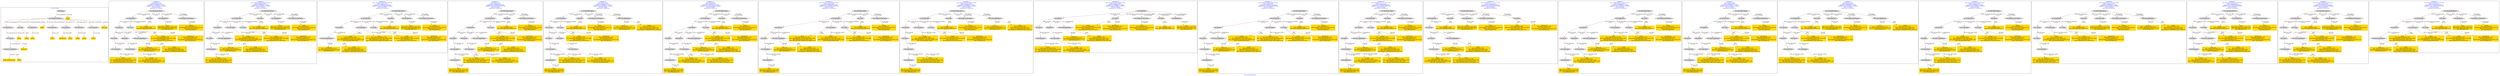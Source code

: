 digraph n0 {
fontcolor="blue"
remincross="true"
label="s10-s-18-artworks.json"
subgraph cluster_0 {
label="1-correct model"
n2[style="filled",color="white",fillcolor="lightgray",label="E12_Production1"];
n3[style="filled",color="white",fillcolor="lightgray",label="E21_Person1"];
n4[shape="plaintext",style="filled",fillcolor="gold",label="values"];
n5[style="filled",color="white",fillcolor="lightgray",label="E82_Actor_Appellation1"];
n6[shape="plaintext",style="filled",fillcolor="gold",label="auther_uri"];
n7[style="filled",color="white",fillcolor="lightgray",label="E22_Man-Made_Object1"];
n8[style="filled",color="white",fillcolor="lightgray",label="E35_Title1"];
n9[style="filled",color="white",fillcolor="lightgray",label="E8_Acquisition1"];
n10[shape="plaintext",style="filled",fillcolor="gold",label="values"];
n11[style="filled",color="white",fillcolor="lightgray",label="E54_Dimension1"];
n12[style="filled",color="white",fillcolor="lightgray",label="E57_Material1"];
n13[style="filled",color="white",fillcolor="lightgray",label="E78_Collection1"];
n14[style="filled",color="white",fillcolor="lightgray",label="E34_Inscription1"];
n15[shape="plaintext",style="filled",fillcolor="gold",label="object_uri"];
n16[shape="plaintext",style="filled",fillcolor="gold",label="values"];
n17[shape="plaintext",style="filled",fillcolor="gold",label="values"];
n18[style="filled",color="white",fillcolor="lightgray",label="E38_Image1"];
n19[shape="plaintext",style="filled",fillcolor="gold",label="values"];
n20[shape="plaintext",style="filled",fillcolor="gold",label="values"];
n21[shape="plaintext",style="filled",fillcolor="gold",label="material_uri"];
n22[shape="plaintext",style="filled",fillcolor="gold",label="values"];
n23[shape="plaintext",style="filled",fillcolor="gold",label="values"];
n24[shape="plaintext",style="filled",fillcolor="gold",label="values"];
n25[shape="plaintext",style="filled",fillcolor="gold",label="author_appellation_uri"];
n26[shape="plaintext",style="filled",fillcolor="gold",label="values"];
n27[shape="plaintext",style="filled",fillcolor="gold",label="values"];
}
subgraph cluster_1 {
label="candidate 0\nlink coherence:0.9\nnode coherence:0.875\nconfidence:0.506869241775965\nmapping score:0.4976601176290254\ncost:218.010002\n-precision:0.25-recall:0.2"
n29[style="filled",color="white",fillcolor="lightgray",label="E12_Production1"];
n30[style="filled",color="white",fillcolor="lightgray",label="E21_Person1"];
n31[style="filled",color="white",fillcolor="lightgray",label="E55_Type1"];
n32[style="filled",color="white",fillcolor="lightgray",label="E67_Birth1"];
n33[style="filled",color="white",fillcolor="lightgray",label="E69_Death1"];
n34[style="filled",color="white",fillcolor="lightgray",label="E82_Actor_Appellation1"];
n35[style="filled",color="white",fillcolor="lightgray",label="E22_Man-Made_Object1"];
n36[style="filled",color="white",fillcolor="lightgray",label="E35_Title1"];
n37[style="filled",color="white",fillcolor="lightgray",label="E54_Dimension1"];
n38[style="filled",color="white",fillcolor="lightgray",label="E52_Time-Span1"];
n39[style="filled",color="white",fillcolor="lightgray",label="E52_Time-Span3"];
n40[style="filled",color="white",fillcolor="lightgray",label="E29_Design_or_Procedure1"];
n41[shape="plaintext",style="filled",fillcolor="gold",label="auther_uri\n[E21_Person,classLink,0.571]\n[E82_Actor_Appellation,classLink,0.429]\n[E35_Title,label,0.0]"];
n42[shape="plaintext",style="filled",fillcolor="gold",label="values\n[E35_Title,label,0.989]\n[E82_Actor_Appellation,label,0.011]"];
n43[shape="plaintext",style="filled",fillcolor="gold",label="values\n[E35_Title,label,0.387]\n[E54_Dimension,P3_has_note,0.311]\n[E82_Actor_Appellation,label,0.283]\n[E29_Design_or_Procedure,P3_has_note,0.02]"];
n44[shape="plaintext",style="filled",fillcolor="gold",label="values\n[E52_Time-Span,label,0.399]\n[E52_Time-Span,P82_at_some_time_within,0.363]\n[E54_Dimension,P3_has_note,0.124]\n[E52_Time-Span,P82a_begin_of_the_begin,0.114]"];
n45[shape="plaintext",style="filled",fillcolor="gold",label="values\n[E55_Type,label,0.5]\n[E29_Design_or_Procedure,P3_has_note,0.5]\n[E55_Type,classLink,0.0]\n[E35_Title,label,0.0]"];
n46[shape="plaintext",style="filled",fillcolor="gold",label="values\n[E54_Dimension,P3_has_note,0.787]\n[E82_Actor_Appellation,label,0.203]\n[E35_Title,label,0.01]"];
n47[shape="plaintext",style="filled",fillcolor="gold",label="values\n[E35_Title,label,0.664]\n[E54_Dimension,P3_has_note,0.144]\n[E52_Time-Span,P82_at_some_time_within,0.108]\n[E52_Time-Span,label,0.084]"];
n48[shape="plaintext",style="filled",fillcolor="gold",label="values\n[E55_Type,label,0.369]\n[E29_Design_or_Procedure,P3_has_note,0.369]\n[E35_Title,label,0.221]\n[E54_Dimension,P3_has_note,0.041]"];
n49[shape="plaintext",style="filled",fillcolor="gold",label="material_uri\n[E55_Type,classLink,0.735]\n[E55_Type,label,0.133]\n[E29_Design_or_Procedure,P3_has_note,0.133]\n[E35_Title,label,0.0]"];
}
subgraph cluster_2 {
label="candidate 1\nlink coherence:0.8947368421052632\nnode coherence:0.875\nconfidence:0.506869241775965\nmapping score:0.4976601176290254\ncost:217.010002\n-precision:0.26-recall:0.2"
n51[style="filled",color="white",fillcolor="lightgray",label="E12_Production1"];
n52[style="filled",color="white",fillcolor="lightgray",label="E21_Person1"];
n53[style="filled",color="white",fillcolor="lightgray",label="E52_Time-Span2"];
n54[style="filled",color="white",fillcolor="lightgray",label="E55_Type1"];
n55[style="filled",color="white",fillcolor="lightgray",label="E67_Birth1"];
n56[style="filled",color="white",fillcolor="lightgray",label="E82_Actor_Appellation1"];
n57[style="filled",color="white",fillcolor="lightgray",label="E22_Man-Made_Object1"];
n58[style="filled",color="white",fillcolor="lightgray",label="E35_Title1"];
n59[style="filled",color="white",fillcolor="lightgray",label="E54_Dimension1"];
n60[style="filled",color="white",fillcolor="lightgray",label="E52_Time-Span1"];
n61[style="filled",color="white",fillcolor="lightgray",label="E29_Design_or_Procedure1"];
n62[shape="plaintext",style="filled",fillcolor="gold",label="auther_uri\n[E21_Person,classLink,0.571]\n[E82_Actor_Appellation,classLink,0.429]\n[E35_Title,label,0.0]"];
n63[shape="plaintext",style="filled",fillcolor="gold",label="values\n[E35_Title,label,0.989]\n[E82_Actor_Appellation,label,0.011]"];
n64[shape="plaintext",style="filled",fillcolor="gold",label="values\n[E35_Title,label,0.387]\n[E54_Dimension,P3_has_note,0.311]\n[E82_Actor_Appellation,label,0.283]\n[E29_Design_or_Procedure,P3_has_note,0.02]"];
n65[shape="plaintext",style="filled",fillcolor="gold",label="values\n[E52_Time-Span,label,0.399]\n[E52_Time-Span,P82_at_some_time_within,0.363]\n[E54_Dimension,P3_has_note,0.124]\n[E52_Time-Span,P82a_begin_of_the_begin,0.114]"];
n66[shape="plaintext",style="filled",fillcolor="gold",label="values\n[E55_Type,label,0.5]\n[E29_Design_or_Procedure,P3_has_note,0.5]\n[E55_Type,classLink,0.0]\n[E35_Title,label,0.0]"];
n67[shape="plaintext",style="filled",fillcolor="gold",label="values\n[E35_Title,label,0.664]\n[E54_Dimension,P3_has_note,0.144]\n[E52_Time-Span,P82_at_some_time_within,0.108]\n[E52_Time-Span,label,0.084]"];
n68[shape="plaintext",style="filled",fillcolor="gold",label="values\n[E54_Dimension,P3_has_note,0.787]\n[E82_Actor_Appellation,label,0.203]\n[E35_Title,label,0.01]"];
n69[shape="plaintext",style="filled",fillcolor="gold",label="values\n[E55_Type,label,0.369]\n[E29_Design_or_Procedure,P3_has_note,0.369]\n[E35_Title,label,0.221]\n[E54_Dimension,P3_has_note,0.041]"];
n70[shape="plaintext",style="filled",fillcolor="gold",label="material_uri\n[E55_Type,classLink,0.735]\n[E55_Type,label,0.133]\n[E29_Design_or_Procedure,P3_has_note,0.133]\n[E35_Title,label,0.0]"];
}
subgraph cluster_3 {
label="candidate 10\nlink coherence:0.8235294117647058\nnode coherence:0.8\nconfidence:0.5042319737815432\nmapping score:0.49029954681606996\ncost:314.010002\n-precision:0.29-recall:0.2"
n72[style="filled",color="white",fillcolor="lightgray",label="E12_Production1"];
n73[style="filled",color="white",fillcolor="lightgray",label="E21_Person1"];
n74[style="filled",color="white",fillcolor="lightgray",label="E52_Time-Span2"];
n75[style="filled",color="white",fillcolor="lightgray",label="E55_Type1"];
n76[style="filled",color="white",fillcolor="lightgray",label="E82_Actor_Appellation1"];
n77[style="filled",color="white",fillcolor="lightgray",label="E22_Man-Made_Object1"];
n78[style="filled",color="white",fillcolor="lightgray",label="E35_Title1"];
n79[style="filled",color="white",fillcolor="lightgray",label="E54_Dimension1"];
n80[style="filled",color="white",fillcolor="lightgray",label="E29_Design_or_Procedure1"];
n81[shape="plaintext",style="filled",fillcolor="gold",label="auther_uri\n[E21_Person,classLink,0.571]\n[E82_Actor_Appellation,classLink,0.429]\n[E35_Title,label,0.0]"];
n82[shape="plaintext",style="filled",fillcolor="gold",label="values\n[E35_Title,label,0.989]\n[E82_Actor_Appellation,label,0.011]"];
n83[shape="plaintext",style="filled",fillcolor="gold",label="values\n[E35_Title,label,0.387]\n[E54_Dimension,P3_has_note,0.311]\n[E82_Actor_Appellation,label,0.283]\n[E29_Design_or_Procedure,P3_has_note,0.02]"];
n84[shape="plaintext",style="filled",fillcolor="gold",label="values\n[E35_Title,label,0.664]\n[E54_Dimension,P3_has_note,0.144]\n[E52_Time-Span,P82_at_some_time_within,0.108]\n[E52_Time-Span,label,0.084]"];
n85[shape="plaintext",style="filled",fillcolor="gold",label="values\n[E55_Type,label,0.5]\n[E29_Design_or_Procedure,P3_has_note,0.5]\n[E55_Type,classLink,0.0]\n[E35_Title,label,0.0]"];
n86[shape="plaintext",style="filled",fillcolor="gold",label="values\n[E52_Time-Span,label,0.399]\n[E52_Time-Span,P82_at_some_time_within,0.363]\n[E54_Dimension,P3_has_note,0.124]\n[E52_Time-Span,P82a_begin_of_the_begin,0.114]"];
n87[shape="plaintext",style="filled",fillcolor="gold",label="values\n[E54_Dimension,P3_has_note,0.787]\n[E82_Actor_Appellation,label,0.203]\n[E35_Title,label,0.01]"];
n88[shape="plaintext",style="filled",fillcolor="gold",label="values\n[E55_Type,label,0.369]\n[E29_Design_or_Procedure,P3_has_note,0.369]\n[E35_Title,label,0.221]\n[E54_Dimension,P3_has_note,0.041]"];
n89[shape="plaintext",style="filled",fillcolor="gold",label="material_uri\n[E55_Type,classLink,0.735]\n[E55_Type,label,0.133]\n[E29_Design_or_Procedure,P3_has_note,0.133]\n[E35_Title,label,0.0]"];
}
subgraph cluster_4 {
label="candidate 11\nlink coherence:0.8\nnode coherence:0.8\nconfidence:0.5108486585656009\nmapping score:0.4925051084107559\ncost:416.010002\n-precision:0.2-recall:0.16"
n91[style="filled",color="white",fillcolor="lightgray",label="E12_Production1"];
n92[style="filled",color="white",fillcolor="lightgray",label="E21_Person1"];
n93[style="filled",color="white",fillcolor="lightgray",label="E55_Type1"];
n94[style="filled",color="white",fillcolor="lightgray",label="E67_Birth1"];
n95[style="filled",color="white",fillcolor="lightgray",label="E69_Death1"];
n96[style="filled",color="white",fillcolor="lightgray",label="E82_Actor_Appellation1"];
n97[style="filled",color="white",fillcolor="lightgray",label="E22_Man-Made_Object1"];
n98[style="filled",color="white",fillcolor="lightgray",label="E35_Title1"];
n99[style="filled",color="white",fillcolor="lightgray",label="E52_Time-Span1"];
n100[style="filled",color="white",fillcolor="lightgray",label="E52_Time-Span3"];
n101[style="filled",color="white",fillcolor="lightgray",label="E29_Design_or_Procedure1"];
n102[style="filled",color="white",fillcolor="lightgray",label="E54_Dimension1"];
n103[shape="plaintext",style="filled",fillcolor="gold",label="values\n[E52_Time-Span,label,0.399]\n[E52_Time-Span,P82_at_some_time_within,0.363]\n[E54_Dimension,P3_has_note,0.124]\n[E52_Time-Span,P82a_begin_of_the_begin,0.114]"];
n104[shape="plaintext",style="filled",fillcolor="gold",label="auther_uri\n[E21_Person,classLink,0.571]\n[E82_Actor_Appellation,classLink,0.429]\n[E35_Title,label,0.0]"];
n105[shape="plaintext",style="filled",fillcolor="gold",label="values\n[E35_Title,label,0.989]\n[E82_Actor_Appellation,label,0.011]"];
n106[shape="plaintext",style="filled",fillcolor="gold",label="values\n[E35_Title,label,0.387]\n[E54_Dimension,P3_has_note,0.311]\n[E82_Actor_Appellation,label,0.283]\n[E29_Design_or_Procedure,P3_has_note,0.02]"];
n107[shape="plaintext",style="filled",fillcolor="gold",label="values\n[E55_Type,label,0.5]\n[E29_Design_or_Procedure,P3_has_note,0.5]\n[E55_Type,classLink,0.0]\n[E35_Title,label,0.0]"];
n108[shape="plaintext",style="filled",fillcolor="gold",label="values\n[E54_Dimension,P3_has_note,0.787]\n[E82_Actor_Appellation,label,0.203]\n[E35_Title,label,0.01]"];
n109[shape="plaintext",style="filled",fillcolor="gold",label="values\n[E35_Title,label,0.664]\n[E54_Dimension,P3_has_note,0.144]\n[E52_Time-Span,P82_at_some_time_within,0.108]\n[E52_Time-Span,label,0.084]"];
n110[shape="plaintext",style="filled",fillcolor="gold",label="values\n[E55_Type,label,0.369]\n[E29_Design_or_Procedure,P3_has_note,0.369]\n[E35_Title,label,0.221]\n[E54_Dimension,P3_has_note,0.041]"];
n111[shape="plaintext",style="filled",fillcolor="gold",label="material_uri\n[E55_Type,classLink,0.735]\n[E55_Type,label,0.133]\n[E29_Design_or_Procedure,P3_has_note,0.133]\n[E35_Title,label,0.0]"];
}
subgraph cluster_5 {
label="candidate 12\nlink coherence:0.8\nnode coherence:0.875\nconfidence:0.506869241775965\nmapping score:0.4976601176290254\ncost:416.020004\n-precision:0.2-recall:0.16"
n113[style="filled",color="white",fillcolor="lightgray",label="E12_Production1"];
n114[style="filled",color="white",fillcolor="lightgray",label="E21_Person1"];
n115[style="filled",color="white",fillcolor="lightgray",label="E55_Type1"];
n116[style="filled",color="white",fillcolor="lightgray",label="E67_Birth1"];
n117[style="filled",color="white",fillcolor="lightgray",label="E69_Death1"];
n118[style="filled",color="white",fillcolor="lightgray",label="E22_Man-Made_Object1"];
n119[style="filled",color="white",fillcolor="lightgray",label="E35_Title1"];
n120[style="filled",color="white",fillcolor="lightgray",label="E52_Time-Span1"];
n121[style="filled",color="white",fillcolor="lightgray",label="E52_Time-Span3"];
n122[style="filled",color="white",fillcolor="lightgray",label="E29_Design_or_Procedure1"];
n123[style="filled",color="white",fillcolor="lightgray",label="E82_Actor_Appellation1"];
n124[style="filled",color="white",fillcolor="lightgray",label="E54_Dimension1"];
n125[shape="plaintext",style="filled",fillcolor="gold",label="auther_uri\n[E21_Person,classLink,0.571]\n[E82_Actor_Appellation,classLink,0.429]\n[E35_Title,label,0.0]"];
n126[shape="plaintext",style="filled",fillcolor="gold",label="values\n[E35_Title,label,0.989]\n[E82_Actor_Appellation,label,0.011]"];
n127[shape="plaintext",style="filled",fillcolor="gold",label="values\n[E35_Title,label,0.387]\n[E54_Dimension,P3_has_note,0.311]\n[E82_Actor_Appellation,label,0.283]\n[E29_Design_or_Procedure,P3_has_note,0.02]"];
n128[shape="plaintext",style="filled",fillcolor="gold",label="values\n[E52_Time-Span,label,0.399]\n[E52_Time-Span,P82_at_some_time_within,0.363]\n[E54_Dimension,P3_has_note,0.124]\n[E52_Time-Span,P82a_begin_of_the_begin,0.114]"];
n129[shape="plaintext",style="filled",fillcolor="gold",label="values\n[E55_Type,label,0.5]\n[E29_Design_or_Procedure,P3_has_note,0.5]\n[E55_Type,classLink,0.0]\n[E35_Title,label,0.0]"];
n130[shape="plaintext",style="filled",fillcolor="gold",label="values\n[E54_Dimension,P3_has_note,0.787]\n[E82_Actor_Appellation,label,0.203]\n[E35_Title,label,0.01]"];
n131[shape="plaintext",style="filled",fillcolor="gold",label="values\n[E35_Title,label,0.664]\n[E54_Dimension,P3_has_note,0.144]\n[E52_Time-Span,P82_at_some_time_within,0.108]\n[E52_Time-Span,label,0.084]"];
n132[shape="plaintext",style="filled",fillcolor="gold",label="values\n[E55_Type,label,0.369]\n[E29_Design_or_Procedure,P3_has_note,0.369]\n[E35_Title,label,0.221]\n[E54_Dimension,P3_has_note,0.041]"];
n133[shape="plaintext",style="filled",fillcolor="gold",label="material_uri\n[E55_Type,classLink,0.735]\n[E55_Type,label,0.133]\n[E29_Design_or_Procedure,P3_has_note,0.133]\n[E35_Title,label,0.0]"];
}
subgraph cluster_6 {
label="candidate 13\nlink coherence:0.8\nnode coherence:0.8\nconfidence:0.5042319737815432\nmapping score:0.49029954681606996\ncost:416.010002\n-precision:0.2-recall:0.16"
n135[style="filled",color="white",fillcolor="lightgray",label="E12_Production1"];
n136[style="filled",color="white",fillcolor="lightgray",label="E21_Person1"];
n137[style="filled",color="white",fillcolor="lightgray",label="E55_Type1"];
n138[style="filled",color="white",fillcolor="lightgray",label="E67_Birth1"];
n139[style="filled",color="white",fillcolor="lightgray",label="E69_Death1"];
n140[style="filled",color="white",fillcolor="lightgray",label="E82_Actor_Appellation1"];
n141[style="filled",color="white",fillcolor="lightgray",label="E22_Man-Made_Object1"];
n142[style="filled",color="white",fillcolor="lightgray",label="E35_Title1"];
n143[style="filled",color="white",fillcolor="lightgray",label="E52_Time-Span1"];
n144[style="filled",color="white",fillcolor="lightgray",label="E52_Time-Span3"];
n145[style="filled",color="white",fillcolor="lightgray",label="E29_Design_or_Procedure1"];
n146[style="filled",color="white",fillcolor="lightgray",label="E54_Dimension1"];
n147[shape="plaintext",style="filled",fillcolor="gold",label="values\n[E35_Title,label,0.664]\n[E54_Dimension,P3_has_note,0.144]\n[E52_Time-Span,P82_at_some_time_within,0.108]\n[E52_Time-Span,label,0.084]"];
n148[shape="plaintext",style="filled",fillcolor="gold",label="auther_uri\n[E21_Person,classLink,0.571]\n[E82_Actor_Appellation,classLink,0.429]\n[E35_Title,label,0.0]"];
n149[shape="plaintext",style="filled",fillcolor="gold",label="values\n[E35_Title,label,0.989]\n[E82_Actor_Appellation,label,0.011]"];
n150[shape="plaintext",style="filled",fillcolor="gold",label="values\n[E35_Title,label,0.387]\n[E54_Dimension,P3_has_note,0.311]\n[E82_Actor_Appellation,label,0.283]\n[E29_Design_or_Procedure,P3_has_note,0.02]"];
n151[shape="plaintext",style="filled",fillcolor="gold",label="values\n[E55_Type,label,0.5]\n[E29_Design_or_Procedure,P3_has_note,0.5]\n[E55_Type,classLink,0.0]\n[E35_Title,label,0.0]"];
n152[shape="plaintext",style="filled",fillcolor="gold",label="values\n[E54_Dimension,P3_has_note,0.787]\n[E82_Actor_Appellation,label,0.203]\n[E35_Title,label,0.01]"];
n153[shape="plaintext",style="filled",fillcolor="gold",label="values\n[E52_Time-Span,label,0.399]\n[E52_Time-Span,P82_at_some_time_within,0.363]\n[E54_Dimension,P3_has_note,0.124]\n[E52_Time-Span,P82a_begin_of_the_begin,0.114]"];
n154[shape="plaintext",style="filled",fillcolor="gold",label="values\n[E55_Type,label,0.369]\n[E29_Design_or_Procedure,P3_has_note,0.369]\n[E35_Title,label,0.221]\n[E54_Dimension,P3_has_note,0.041]"];
n155[shape="plaintext",style="filled",fillcolor="gold",label="material_uri\n[E55_Type,classLink,0.735]\n[E55_Type,label,0.133]\n[E29_Design_or_Procedure,P3_has_note,0.133]\n[E35_Title,label,0.0]"];
}
subgraph cluster_7 {
label="candidate 14\nlink coherence:0.7894736842105263\nnode coherence:0.8\nconfidence:0.5108486585656009\nmapping score:0.4925051084107559\ncost:415.010002\n-precision:0.21-recall:0.16"
n157[style="filled",color="white",fillcolor="lightgray",label="E12_Production1"];
n158[style="filled",color="white",fillcolor="lightgray",label="E21_Person1"];
n159[style="filled",color="white",fillcolor="lightgray",label="E52_Time-Span2"];
n160[style="filled",color="white",fillcolor="lightgray",label="E55_Type1"];
n161[style="filled",color="white",fillcolor="lightgray",label="E67_Birth1"];
n162[style="filled",color="white",fillcolor="lightgray",label="E82_Actor_Appellation1"];
n163[style="filled",color="white",fillcolor="lightgray",label="E22_Man-Made_Object1"];
n164[style="filled",color="white",fillcolor="lightgray",label="E35_Title1"];
n165[style="filled",color="white",fillcolor="lightgray",label="E52_Time-Span1"];
n166[style="filled",color="white",fillcolor="lightgray",label="E29_Design_or_Procedure1"];
n167[style="filled",color="white",fillcolor="lightgray",label="E54_Dimension1"];
n168[shape="plaintext",style="filled",fillcolor="gold",label="auther_uri\n[E21_Person,classLink,0.571]\n[E82_Actor_Appellation,classLink,0.429]\n[E35_Title,label,0.0]"];
n169[shape="plaintext",style="filled",fillcolor="gold",label="values\n[E35_Title,label,0.989]\n[E82_Actor_Appellation,label,0.011]"];
n170[shape="plaintext",style="filled",fillcolor="gold",label="values\n[E35_Title,label,0.387]\n[E54_Dimension,P3_has_note,0.311]\n[E82_Actor_Appellation,label,0.283]\n[E29_Design_or_Procedure,P3_has_note,0.02]"];
n171[shape="plaintext",style="filled",fillcolor="gold",label="values\n[E52_Time-Span,label,0.399]\n[E52_Time-Span,P82_at_some_time_within,0.363]\n[E54_Dimension,P3_has_note,0.124]\n[E52_Time-Span,P82a_begin_of_the_begin,0.114]"];
n172[shape="plaintext",style="filled",fillcolor="gold",label="values\n[E55_Type,label,0.5]\n[E29_Design_or_Procedure,P3_has_note,0.5]\n[E55_Type,classLink,0.0]\n[E35_Title,label,0.0]"];
n173[shape="plaintext",style="filled",fillcolor="gold",label="values\n[E35_Title,label,0.664]\n[E54_Dimension,P3_has_note,0.144]\n[E52_Time-Span,P82_at_some_time_within,0.108]\n[E52_Time-Span,label,0.084]"];
n174[shape="plaintext",style="filled",fillcolor="gold",label="values\n[E54_Dimension,P3_has_note,0.787]\n[E82_Actor_Appellation,label,0.203]\n[E35_Title,label,0.01]"];
n175[shape="plaintext",style="filled",fillcolor="gold",label="values\n[E55_Type,label,0.369]\n[E29_Design_or_Procedure,P3_has_note,0.369]\n[E35_Title,label,0.221]\n[E54_Dimension,P3_has_note,0.041]"];
n176[shape="plaintext",style="filled",fillcolor="gold",label="material_uri\n[E55_Type,classLink,0.735]\n[E55_Type,label,0.133]\n[E29_Design_or_Procedure,P3_has_note,0.133]\n[E35_Title,label,0.0]"];
}
subgraph cluster_8 {
label="candidate 15\nlink coherence:0.7894736842105263\nnode coherence:0.875\nconfidence:0.506869241775965\nmapping score:0.4976601176290254\ncost:415.020004\n-precision:0.21-recall:0.16"
n178[style="filled",color="white",fillcolor="lightgray",label="E12_Production1"];
n179[style="filled",color="white",fillcolor="lightgray",label="E21_Person1"];
n180[style="filled",color="white",fillcolor="lightgray",label="E52_Time-Span2"];
n181[style="filled",color="white",fillcolor="lightgray",label="E55_Type1"];
n182[style="filled",color="white",fillcolor="lightgray",label="E67_Birth1"];
n183[style="filled",color="white",fillcolor="lightgray",label="E22_Man-Made_Object1"];
n184[style="filled",color="white",fillcolor="lightgray",label="E35_Title1"];
n185[style="filled",color="white",fillcolor="lightgray",label="E52_Time-Span1"];
n186[style="filled",color="white",fillcolor="lightgray",label="E29_Design_or_Procedure1"];
n187[style="filled",color="white",fillcolor="lightgray",label="E82_Actor_Appellation1"];
n188[style="filled",color="white",fillcolor="lightgray",label="E54_Dimension1"];
n189[shape="plaintext",style="filled",fillcolor="gold",label="auther_uri\n[E21_Person,classLink,0.571]\n[E82_Actor_Appellation,classLink,0.429]\n[E35_Title,label,0.0]"];
n190[shape="plaintext",style="filled",fillcolor="gold",label="values\n[E35_Title,label,0.989]\n[E82_Actor_Appellation,label,0.011]"];
n191[shape="plaintext",style="filled",fillcolor="gold",label="values\n[E35_Title,label,0.387]\n[E54_Dimension,P3_has_note,0.311]\n[E82_Actor_Appellation,label,0.283]\n[E29_Design_or_Procedure,P3_has_note,0.02]"];
n192[shape="plaintext",style="filled",fillcolor="gold",label="values\n[E52_Time-Span,label,0.399]\n[E52_Time-Span,P82_at_some_time_within,0.363]\n[E54_Dimension,P3_has_note,0.124]\n[E52_Time-Span,P82a_begin_of_the_begin,0.114]"];
n193[shape="plaintext",style="filled",fillcolor="gold",label="values\n[E55_Type,label,0.5]\n[E29_Design_or_Procedure,P3_has_note,0.5]\n[E55_Type,classLink,0.0]\n[E35_Title,label,0.0]"];
n194[shape="plaintext",style="filled",fillcolor="gold",label="values\n[E35_Title,label,0.664]\n[E54_Dimension,P3_has_note,0.144]\n[E52_Time-Span,P82_at_some_time_within,0.108]\n[E52_Time-Span,label,0.084]"];
n195[shape="plaintext",style="filled",fillcolor="gold",label="values\n[E54_Dimension,P3_has_note,0.787]\n[E82_Actor_Appellation,label,0.203]\n[E35_Title,label,0.01]"];
n196[shape="plaintext",style="filled",fillcolor="gold",label="values\n[E55_Type,label,0.369]\n[E29_Design_or_Procedure,P3_has_note,0.369]\n[E35_Title,label,0.221]\n[E54_Dimension,P3_has_note,0.041]"];
n197[shape="plaintext",style="filled",fillcolor="gold",label="material_uri\n[E55_Type,classLink,0.735]\n[E55_Type,label,0.133]\n[E29_Design_or_Procedure,P3_has_note,0.133]\n[E35_Title,label,0.0]"];
}
subgraph cluster_9 {
label="candidate 16\nlink coherence:0.7894736842105263\nnode coherence:0.875\nconfidence:0.506869241775965\nmapping score:0.4976601176290254\ncost:415.030006\n-precision:0.11-recall:0.08"
n199[style="filled",color="white",fillcolor="lightgray",label="E12_Production1"];
n200[style="filled",color="white",fillcolor="lightgray",label="E21_Person1"];
n201[style="filled",color="white",fillcolor="lightgray",label="E55_Type1"];
n202[style="filled",color="white",fillcolor="lightgray",label="E67_Birth1"];
n203[style="filled",color="white",fillcolor="lightgray",label="E69_Death1"];
n204[style="filled",color="white",fillcolor="lightgray",label="E82_Actor_Appellation1"];
n205[style="filled",color="white",fillcolor="lightgray",label="E52_Time-Span1"];
n206[style="filled",color="white",fillcolor="lightgray",label="E52_Time-Span3"];
n207[style="filled",color="white",fillcolor="lightgray",label="E29_Design_or_Procedure1"];
n208[style="filled",color="white",fillcolor="lightgray",label="E35_Title1"];
n209[style="filled",color="white",fillcolor="lightgray",label="E54_Dimension1"];
n210[shape="plaintext",style="filled",fillcolor="gold",label="auther_uri\n[E21_Person,classLink,0.571]\n[E82_Actor_Appellation,classLink,0.429]\n[E35_Title,label,0.0]"];
n211[shape="plaintext",style="filled",fillcolor="gold",label="values\n[E35_Title,label,0.989]\n[E82_Actor_Appellation,label,0.011]"];
n212[shape="plaintext",style="filled",fillcolor="gold",label="values\n[E35_Title,label,0.387]\n[E54_Dimension,P3_has_note,0.311]\n[E82_Actor_Appellation,label,0.283]\n[E29_Design_or_Procedure,P3_has_note,0.02]"];
n213[shape="plaintext",style="filled",fillcolor="gold",label="values\n[E52_Time-Span,label,0.399]\n[E52_Time-Span,P82_at_some_time_within,0.363]\n[E54_Dimension,P3_has_note,0.124]\n[E52_Time-Span,P82a_begin_of_the_begin,0.114]"];
n214[shape="plaintext",style="filled",fillcolor="gold",label="values\n[E55_Type,label,0.5]\n[E29_Design_or_Procedure,P3_has_note,0.5]\n[E55_Type,classLink,0.0]\n[E35_Title,label,0.0]"];
n215[shape="plaintext",style="filled",fillcolor="gold",label="values\n[E54_Dimension,P3_has_note,0.787]\n[E82_Actor_Appellation,label,0.203]\n[E35_Title,label,0.01]"];
n216[shape="plaintext",style="filled",fillcolor="gold",label="values\n[E35_Title,label,0.664]\n[E54_Dimension,P3_has_note,0.144]\n[E52_Time-Span,P82_at_some_time_within,0.108]\n[E52_Time-Span,label,0.084]"];
n217[shape="plaintext",style="filled",fillcolor="gold",label="values\n[E55_Type,label,0.369]\n[E29_Design_or_Procedure,P3_has_note,0.369]\n[E35_Title,label,0.221]\n[E54_Dimension,P3_has_note,0.041]"];
n218[shape="plaintext",style="filled",fillcolor="gold",label="material_uri\n[E55_Type,classLink,0.735]\n[E55_Type,label,0.133]\n[E29_Design_or_Procedure,P3_has_note,0.133]\n[E35_Title,label,0.0]"];
}
subgraph cluster_10 {
label="candidate 17\nlink coherence:0.7894736842105263\nnode coherence:0.8\nconfidence:0.5042319737815432\nmapping score:0.49029954681606996\ncost:415.010002\n-precision:0.21-recall:0.16"
n220[style="filled",color="white",fillcolor="lightgray",label="E12_Production1"];
n221[style="filled",color="white",fillcolor="lightgray",label="E21_Person1"];
n222[style="filled",color="white",fillcolor="lightgray",label="E52_Time-Span2"];
n223[style="filled",color="white",fillcolor="lightgray",label="E55_Type1"];
n224[style="filled",color="white",fillcolor="lightgray",label="E67_Birth1"];
n225[style="filled",color="white",fillcolor="lightgray",label="E82_Actor_Appellation1"];
n226[style="filled",color="white",fillcolor="lightgray",label="E22_Man-Made_Object1"];
n227[style="filled",color="white",fillcolor="lightgray",label="E35_Title1"];
n228[style="filled",color="white",fillcolor="lightgray",label="E52_Time-Span1"];
n229[style="filled",color="white",fillcolor="lightgray",label="E29_Design_or_Procedure1"];
n230[style="filled",color="white",fillcolor="lightgray",label="E54_Dimension1"];
n231[shape="plaintext",style="filled",fillcolor="gold",label="auther_uri\n[E21_Person,classLink,0.571]\n[E82_Actor_Appellation,classLink,0.429]\n[E35_Title,label,0.0]"];
n232[shape="plaintext",style="filled",fillcolor="gold",label="values\n[E35_Title,label,0.989]\n[E82_Actor_Appellation,label,0.011]"];
n233[shape="plaintext",style="filled",fillcolor="gold",label="values\n[E35_Title,label,0.387]\n[E54_Dimension,P3_has_note,0.311]\n[E82_Actor_Appellation,label,0.283]\n[E29_Design_or_Procedure,P3_has_note,0.02]"];
n234[shape="plaintext",style="filled",fillcolor="gold",label="values\n[E35_Title,label,0.664]\n[E54_Dimension,P3_has_note,0.144]\n[E52_Time-Span,P82_at_some_time_within,0.108]\n[E52_Time-Span,label,0.084]"];
n235[shape="plaintext",style="filled",fillcolor="gold",label="values\n[E55_Type,label,0.5]\n[E29_Design_or_Procedure,P3_has_note,0.5]\n[E55_Type,classLink,0.0]\n[E35_Title,label,0.0]"];
n236[shape="plaintext",style="filled",fillcolor="gold",label="values\n[E52_Time-Span,label,0.399]\n[E52_Time-Span,P82_at_some_time_within,0.363]\n[E54_Dimension,P3_has_note,0.124]\n[E52_Time-Span,P82a_begin_of_the_begin,0.114]"];
n237[shape="plaintext",style="filled",fillcolor="gold",label="values\n[E54_Dimension,P3_has_note,0.787]\n[E82_Actor_Appellation,label,0.203]\n[E35_Title,label,0.01]"];
n238[shape="plaintext",style="filled",fillcolor="gold",label="values\n[E55_Type,label,0.369]\n[E29_Design_or_Procedure,P3_has_note,0.369]\n[E35_Title,label,0.221]\n[E54_Dimension,P3_has_note,0.041]"];
n239[shape="plaintext",style="filled",fillcolor="gold",label="material_uri\n[E55_Type,classLink,0.735]\n[E55_Type,label,0.133]\n[E29_Design_or_Procedure,P3_has_note,0.133]\n[E35_Title,label,0.0]"];
}
subgraph cluster_11 {
label="candidate 18\nlink coherence:0.7777777777777778\nnode coherence:0.8\nconfidence:0.5108486585656009\nmapping score:0.4925051084107559\ncost:414.010002\n-precision:0.22-recall:0.16"
n241[style="filled",color="white",fillcolor="lightgray",label="E12_Production1"];
n242[style="filled",color="white",fillcolor="lightgray",label="E21_Person1"];
n243[style="filled",color="white",fillcolor="lightgray",label="E55_Type1"];
n244[style="filled",color="white",fillcolor="lightgray",label="E67_Birth1"];
n245[style="filled",color="white",fillcolor="lightgray",label="E82_Actor_Appellation1"];
n246[style="filled",color="white",fillcolor="lightgray",label="E22_Man-Made_Object1"];
n247[style="filled",color="white",fillcolor="lightgray",label="E35_Title1"];
n248[style="filled",color="white",fillcolor="lightgray",label="E52_Time-Span1"];
n249[style="filled",color="white",fillcolor="lightgray",label="E29_Design_or_Procedure1"];
n250[style="filled",color="white",fillcolor="lightgray",label="E54_Dimension1"];
n251[shape="plaintext",style="filled",fillcolor="gold",label="auther_uri\n[E21_Person,classLink,0.571]\n[E82_Actor_Appellation,classLink,0.429]\n[E35_Title,label,0.0]"];
n252[shape="plaintext",style="filled",fillcolor="gold",label="values\n[E35_Title,label,0.989]\n[E82_Actor_Appellation,label,0.011]"];
n253[shape="plaintext",style="filled",fillcolor="gold",label="values\n[E35_Title,label,0.387]\n[E54_Dimension,P3_has_note,0.311]\n[E82_Actor_Appellation,label,0.283]\n[E29_Design_or_Procedure,P3_has_note,0.02]"];
n254[shape="plaintext",style="filled",fillcolor="gold",label="values\n[E35_Title,label,0.664]\n[E54_Dimension,P3_has_note,0.144]\n[E52_Time-Span,P82_at_some_time_within,0.108]\n[E52_Time-Span,label,0.084]"];
n255[shape="plaintext",style="filled",fillcolor="gold",label="values\n[E55_Type,label,0.5]\n[E29_Design_or_Procedure,P3_has_note,0.5]\n[E55_Type,classLink,0.0]\n[E35_Title,label,0.0]"];
n256[shape="plaintext",style="filled",fillcolor="gold",label="values\n[E54_Dimension,P3_has_note,0.787]\n[E82_Actor_Appellation,label,0.203]\n[E35_Title,label,0.01]"];
n257[shape="plaintext",style="filled",fillcolor="gold",label="values\n[E55_Type,label,0.369]\n[E29_Design_or_Procedure,P3_has_note,0.369]\n[E35_Title,label,0.221]\n[E54_Dimension,P3_has_note,0.041]"];
n258[shape="plaintext",style="filled",fillcolor="gold",label="material_uri\n[E55_Type,classLink,0.735]\n[E55_Type,label,0.133]\n[E29_Design_or_Procedure,P3_has_note,0.133]\n[E35_Title,label,0.0]"];
n259[shape="plaintext",style="filled",fillcolor="gold",label="values\n[E52_Time-Span,label,0.399]\n[E52_Time-Span,P82_at_some_time_within,0.363]\n[E54_Dimension,P3_has_note,0.124]\n[E52_Time-Span,P82a_begin_of_the_begin,0.114]"];
}
subgraph cluster_12 {
label="candidate 19\nlink coherence:0.7777777777777778\nnode coherence:0.8\nconfidence:0.5108486585656009\nmapping score:0.4925051084107559\ncost:414.020004\n-precision:0.28-recall:0.2"
n261[style="filled",color="white",fillcolor="lightgray",label="E12_Production1"];
n262[style="filled",color="white",fillcolor="lightgray",label="E21_Person1"];
n263[style="filled",color="white",fillcolor="lightgray",label="E67_Birth1"];
n264[style="filled",color="white",fillcolor="lightgray",label="E82_Actor_Appellation1"];
n265[style="filled",color="white",fillcolor="lightgray",label="E22_Man-Made_Object1"];
n266[style="filled",color="white",fillcolor="lightgray",label="E35_Title1"];
n267[style="filled",color="white",fillcolor="lightgray",label="E54_Dimension1"];
n268[style="filled",color="white",fillcolor="lightgray",label="E52_Time-Span1"];
n269[style="filled",color="white",fillcolor="lightgray",label="E29_Design_or_Procedure1"];
n270[style="filled",color="white",fillcolor="lightgray",label="E55_Type1"];
n271[shape="plaintext",style="filled",fillcolor="gold",label="auther_uri\n[E21_Person,classLink,0.571]\n[E82_Actor_Appellation,classLink,0.429]\n[E35_Title,label,0.0]"];
n272[shape="plaintext",style="filled",fillcolor="gold",label="values\n[E35_Title,label,0.989]\n[E82_Actor_Appellation,label,0.011]"];
n273[shape="plaintext",style="filled",fillcolor="gold",label="values\n[E35_Title,label,0.387]\n[E54_Dimension,P3_has_note,0.311]\n[E82_Actor_Appellation,label,0.283]\n[E29_Design_or_Procedure,P3_has_note,0.02]"];
n274[shape="plaintext",style="filled",fillcolor="gold",label="values\n[E35_Title,label,0.664]\n[E54_Dimension,P3_has_note,0.144]\n[E52_Time-Span,P82_at_some_time_within,0.108]\n[E52_Time-Span,label,0.084]"];
n275[shape="plaintext",style="filled",fillcolor="gold",label="values\n[E55_Type,label,0.5]\n[E29_Design_or_Procedure,P3_has_note,0.5]\n[E55_Type,classLink,0.0]\n[E35_Title,label,0.0]"];
n276[shape="plaintext",style="filled",fillcolor="gold",label="values\n[E54_Dimension,P3_has_note,0.787]\n[E82_Actor_Appellation,label,0.203]\n[E35_Title,label,0.01]"];
n277[shape="plaintext",style="filled",fillcolor="gold",label="values\n[E55_Type,label,0.369]\n[E29_Design_or_Procedure,P3_has_note,0.369]\n[E35_Title,label,0.221]\n[E54_Dimension,P3_has_note,0.041]"];
n278[shape="plaintext",style="filled",fillcolor="gold",label="material_uri\n[E55_Type,classLink,0.735]\n[E55_Type,label,0.133]\n[E29_Design_or_Procedure,P3_has_note,0.133]\n[E35_Title,label,0.0]"];
n279[shape="plaintext",style="filled",fillcolor="gold",label="values\n[E52_Time-Span,label,0.399]\n[E52_Time-Span,P82_at_some_time_within,0.363]\n[E54_Dimension,P3_has_note,0.124]\n[E52_Time-Span,P82a_begin_of_the_begin,0.114]"];
}
subgraph cluster_13 {
label="candidate 2\nlink coherence:0.8571428571428571\nnode coherence:0.875\nconfidence:0.506869241775965\nmapping score:0.4976601176290254\ncost:318.010002\n-precision:0.19-recall:0.16"
n281[style="filled",color="white",fillcolor="lightgray",label="E12_Production1"];
n282[style="filled",color="white",fillcolor="lightgray",label="E21_Person1"];
n283[style="filled",color="white",fillcolor="lightgray",label="E52_Time-Span2"];
n284[style="filled",color="white",fillcolor="lightgray",label="E55_Type1"];
n285[style="filled",color="white",fillcolor="lightgray",label="E67_Birth1"];
n286[style="filled",color="white",fillcolor="lightgray",label="E69_Death1"];
n287[style="filled",color="white",fillcolor="lightgray",label="E82_Actor_Appellation1"];
n288[style="filled",color="white",fillcolor="lightgray",label="E22_Man-Made_Object1"];
n289[style="filled",color="white",fillcolor="lightgray",label="E35_Title1"];
n290[style="filled",color="white",fillcolor="lightgray",label="E52_Time-Span1"];
n291[style="filled",color="white",fillcolor="lightgray",label="E52_Time-Span3"];
n292[style="filled",color="white",fillcolor="lightgray",label="E29_Design_or_Procedure1"];
n293[style="filled",color="white",fillcolor="lightgray",label="E54_Dimension1"];
n294[shape="plaintext",style="filled",fillcolor="gold",label="auther_uri\n[E21_Person,classLink,0.571]\n[E82_Actor_Appellation,classLink,0.429]\n[E35_Title,label,0.0]"];
n295[shape="plaintext",style="filled",fillcolor="gold",label="values\n[E35_Title,label,0.989]\n[E82_Actor_Appellation,label,0.011]"];
n296[shape="plaintext",style="filled",fillcolor="gold",label="values\n[E35_Title,label,0.387]\n[E54_Dimension,P3_has_note,0.311]\n[E82_Actor_Appellation,label,0.283]\n[E29_Design_or_Procedure,P3_has_note,0.02]"];
n297[shape="plaintext",style="filled",fillcolor="gold",label="values\n[E55_Type,label,0.5]\n[E29_Design_or_Procedure,P3_has_note,0.5]\n[E55_Type,classLink,0.0]\n[E35_Title,label,0.0]"];
n298[shape="plaintext",style="filled",fillcolor="gold",label="values\n[E52_Time-Span,label,0.399]\n[E52_Time-Span,P82_at_some_time_within,0.363]\n[E54_Dimension,P3_has_note,0.124]\n[E52_Time-Span,P82a_begin_of_the_begin,0.114]"];
n299[shape="plaintext",style="filled",fillcolor="gold",label="values\n[E54_Dimension,P3_has_note,0.787]\n[E82_Actor_Appellation,label,0.203]\n[E35_Title,label,0.01]"];
n300[shape="plaintext",style="filled",fillcolor="gold",label="values\n[E35_Title,label,0.664]\n[E54_Dimension,P3_has_note,0.144]\n[E52_Time-Span,P82_at_some_time_within,0.108]\n[E52_Time-Span,label,0.084]"];
n301[shape="plaintext",style="filled",fillcolor="gold",label="values\n[E55_Type,label,0.369]\n[E29_Design_or_Procedure,P3_has_note,0.369]\n[E35_Title,label,0.221]\n[E54_Dimension,P3_has_note,0.041]"];
n302[shape="plaintext",style="filled",fillcolor="gold",label="material_uri\n[E55_Type,classLink,0.735]\n[E55_Type,label,0.133]\n[E29_Design_or_Procedure,P3_has_note,0.133]\n[E35_Title,label,0.0]"];
}
subgraph cluster_14 {
label="candidate 3\nlink coherence:0.85\nnode coherence:0.875\nconfidence:0.506869241775965\nmapping score:0.4976601176290254\ncost:317.010002\n-precision:0.2-recall:0.16"
n304[style="filled",color="white",fillcolor="lightgray",label="E12_Production1"];
n305[style="filled",color="white",fillcolor="lightgray",label="E21_Person1"];
n306[style="filled",color="white",fillcolor="lightgray",label="E55_Type1"];
n307[style="filled",color="white",fillcolor="lightgray",label="E67_Birth1"];
n308[style="filled",color="white",fillcolor="lightgray",label="E69_Death1"];
n309[style="filled",color="white",fillcolor="lightgray",label="E82_Actor_Appellation1"];
n310[style="filled",color="white",fillcolor="lightgray",label="E22_Man-Made_Object1"];
n311[style="filled",color="white",fillcolor="lightgray",label="E35_Title1"];
n312[style="filled",color="white",fillcolor="lightgray",label="E52_Time-Span1"];
n313[style="filled",color="white",fillcolor="lightgray",label="E52_Time-Span3"];
n314[style="filled",color="white",fillcolor="lightgray",label="E29_Design_or_Procedure1"];
n315[style="filled",color="white",fillcolor="lightgray",label="E54_Dimension1"];
n316[shape="plaintext",style="filled",fillcolor="gold",label="auther_uri\n[E21_Person,classLink,0.571]\n[E82_Actor_Appellation,classLink,0.429]\n[E35_Title,label,0.0]"];
n317[shape="plaintext",style="filled",fillcolor="gold",label="values\n[E35_Title,label,0.989]\n[E82_Actor_Appellation,label,0.011]"];
n318[shape="plaintext",style="filled",fillcolor="gold",label="values\n[E35_Title,label,0.387]\n[E54_Dimension,P3_has_note,0.311]\n[E82_Actor_Appellation,label,0.283]\n[E29_Design_or_Procedure,P3_has_note,0.02]"];
n319[shape="plaintext",style="filled",fillcolor="gold",label="values\n[E52_Time-Span,label,0.399]\n[E52_Time-Span,P82_at_some_time_within,0.363]\n[E54_Dimension,P3_has_note,0.124]\n[E52_Time-Span,P82a_begin_of_the_begin,0.114]"];
n320[shape="plaintext",style="filled",fillcolor="gold",label="values\n[E55_Type,label,0.5]\n[E29_Design_or_Procedure,P3_has_note,0.5]\n[E55_Type,classLink,0.0]\n[E35_Title,label,0.0]"];
n321[shape="plaintext",style="filled",fillcolor="gold",label="values\n[E54_Dimension,P3_has_note,0.787]\n[E82_Actor_Appellation,label,0.203]\n[E35_Title,label,0.01]"];
n322[shape="plaintext",style="filled",fillcolor="gold",label="values\n[E35_Title,label,0.664]\n[E54_Dimension,P3_has_note,0.144]\n[E52_Time-Span,P82_at_some_time_within,0.108]\n[E52_Time-Span,label,0.084]"];
n323[shape="plaintext",style="filled",fillcolor="gold",label="values\n[E55_Type,label,0.369]\n[E29_Design_or_Procedure,P3_has_note,0.369]\n[E35_Title,label,0.221]\n[E54_Dimension,P3_has_note,0.041]"];
n324[shape="plaintext",style="filled",fillcolor="gold",label="material_uri\n[E55_Type,classLink,0.735]\n[E55_Type,label,0.133]\n[E29_Design_or_Procedure,P3_has_note,0.133]\n[E35_Title,label,0.0]"];
}
subgraph cluster_15 {
label="candidate 4\nlink coherence:0.85\nnode coherence:0.875\nconfidence:0.506869241775965\nmapping score:0.4976601176290254\ncost:317.020004\n-precision:0.25-recall:0.2"
n326[style="filled",color="white",fillcolor="lightgray",label="E12_Production1"];
n327[style="filled",color="white",fillcolor="lightgray",label="E21_Person1"];
n328[style="filled",color="white",fillcolor="lightgray",label="E55_Type1"];
n329[style="filled",color="white",fillcolor="lightgray",label="E67_Birth1"];
n330[style="filled",color="white",fillcolor="lightgray",label="E69_Death1"];
n331[style="filled",color="white",fillcolor="lightgray",label="E22_Man-Made_Object1"];
n332[style="filled",color="white",fillcolor="lightgray",label="E35_Title1"];
n333[style="filled",color="white",fillcolor="lightgray",label="E54_Dimension1"];
n334[style="filled",color="white",fillcolor="lightgray",label="E52_Time-Span1"];
n335[style="filled",color="white",fillcolor="lightgray",label="E52_Time-Span3"];
n336[style="filled",color="white",fillcolor="lightgray",label="E29_Design_or_Procedure1"];
n337[style="filled",color="white",fillcolor="lightgray",label="E82_Actor_Appellation1"];
n338[shape="plaintext",style="filled",fillcolor="gold",label="auther_uri\n[E21_Person,classLink,0.571]\n[E82_Actor_Appellation,classLink,0.429]\n[E35_Title,label,0.0]"];
n339[shape="plaintext",style="filled",fillcolor="gold",label="values\n[E35_Title,label,0.989]\n[E82_Actor_Appellation,label,0.011]"];
n340[shape="plaintext",style="filled",fillcolor="gold",label="values\n[E35_Title,label,0.387]\n[E54_Dimension,P3_has_note,0.311]\n[E82_Actor_Appellation,label,0.283]\n[E29_Design_or_Procedure,P3_has_note,0.02]"];
n341[shape="plaintext",style="filled",fillcolor="gold",label="values\n[E52_Time-Span,label,0.399]\n[E52_Time-Span,P82_at_some_time_within,0.363]\n[E54_Dimension,P3_has_note,0.124]\n[E52_Time-Span,P82a_begin_of_the_begin,0.114]"];
n342[shape="plaintext",style="filled",fillcolor="gold",label="values\n[E55_Type,label,0.5]\n[E29_Design_or_Procedure,P3_has_note,0.5]\n[E55_Type,classLink,0.0]\n[E35_Title,label,0.0]"];
n343[shape="plaintext",style="filled",fillcolor="gold",label="values\n[E54_Dimension,P3_has_note,0.787]\n[E82_Actor_Appellation,label,0.203]\n[E35_Title,label,0.01]"];
n344[shape="plaintext",style="filled",fillcolor="gold",label="values\n[E35_Title,label,0.664]\n[E54_Dimension,P3_has_note,0.144]\n[E52_Time-Span,P82_at_some_time_within,0.108]\n[E52_Time-Span,label,0.084]"];
n345[shape="plaintext",style="filled",fillcolor="gold",label="values\n[E55_Type,label,0.369]\n[E29_Design_or_Procedure,P3_has_note,0.369]\n[E35_Title,label,0.221]\n[E54_Dimension,P3_has_note,0.041]"];
n346[shape="plaintext",style="filled",fillcolor="gold",label="material_uri\n[E55_Type,classLink,0.735]\n[E55_Type,label,0.133]\n[E29_Design_or_Procedure,P3_has_note,0.133]\n[E35_Title,label,0.0]"];
}
subgraph cluster_16 {
label="candidate 5\nlink coherence:0.8421052631578947\nnode coherence:0.875\nconfidence:0.506869241775965\nmapping score:0.4976601176290254\ncost:316.010002\n-precision:0.21-recall:0.16"
n348[style="filled",color="white",fillcolor="lightgray",label="E12_Production1"];
n349[style="filled",color="white",fillcolor="lightgray",label="E21_Person1"];
n350[style="filled",color="white",fillcolor="lightgray",label="E52_Time-Span2"];
n351[style="filled",color="white",fillcolor="lightgray",label="E55_Type1"];
n352[style="filled",color="white",fillcolor="lightgray",label="E67_Birth1"];
n353[style="filled",color="white",fillcolor="lightgray",label="E82_Actor_Appellation1"];
n354[style="filled",color="white",fillcolor="lightgray",label="E22_Man-Made_Object1"];
n355[style="filled",color="white",fillcolor="lightgray",label="E35_Title1"];
n356[style="filled",color="white",fillcolor="lightgray",label="E52_Time-Span1"];
n357[style="filled",color="white",fillcolor="lightgray",label="E29_Design_or_Procedure1"];
n358[style="filled",color="white",fillcolor="lightgray",label="E54_Dimension1"];
n359[shape="plaintext",style="filled",fillcolor="gold",label="auther_uri\n[E21_Person,classLink,0.571]\n[E82_Actor_Appellation,classLink,0.429]\n[E35_Title,label,0.0]"];
n360[shape="plaintext",style="filled",fillcolor="gold",label="values\n[E35_Title,label,0.989]\n[E82_Actor_Appellation,label,0.011]"];
n361[shape="plaintext",style="filled",fillcolor="gold",label="values\n[E35_Title,label,0.387]\n[E54_Dimension,P3_has_note,0.311]\n[E82_Actor_Appellation,label,0.283]\n[E29_Design_or_Procedure,P3_has_note,0.02]"];
n362[shape="plaintext",style="filled",fillcolor="gold",label="values\n[E52_Time-Span,label,0.399]\n[E52_Time-Span,P82_at_some_time_within,0.363]\n[E54_Dimension,P3_has_note,0.124]\n[E52_Time-Span,P82a_begin_of_the_begin,0.114]"];
n363[shape="plaintext",style="filled",fillcolor="gold",label="values\n[E55_Type,label,0.5]\n[E29_Design_or_Procedure,P3_has_note,0.5]\n[E55_Type,classLink,0.0]\n[E35_Title,label,0.0]"];
n364[shape="plaintext",style="filled",fillcolor="gold",label="values\n[E35_Title,label,0.664]\n[E54_Dimension,P3_has_note,0.144]\n[E52_Time-Span,P82_at_some_time_within,0.108]\n[E52_Time-Span,label,0.084]"];
n365[shape="plaintext",style="filled",fillcolor="gold",label="values\n[E54_Dimension,P3_has_note,0.787]\n[E82_Actor_Appellation,label,0.203]\n[E35_Title,label,0.01]"];
n366[shape="plaintext",style="filled",fillcolor="gold",label="values\n[E55_Type,label,0.369]\n[E29_Design_or_Procedure,P3_has_note,0.369]\n[E35_Title,label,0.221]\n[E54_Dimension,P3_has_note,0.041]"];
n367[shape="plaintext",style="filled",fillcolor="gold",label="material_uri\n[E55_Type,classLink,0.735]\n[E55_Type,label,0.133]\n[E29_Design_or_Procedure,P3_has_note,0.133]\n[E35_Title,label,0.0]"];
}
subgraph cluster_17 {
label="candidate 6\nlink coherence:0.8421052631578947\nnode coherence:0.875\nconfidence:0.506869241775965\nmapping score:0.4976601176290254\ncost:316.020004\n-precision:0.26-recall:0.2"
n369[style="filled",color="white",fillcolor="lightgray",label="E12_Production1"];
n370[style="filled",color="white",fillcolor="lightgray",label="E21_Person1"];
n371[style="filled",color="white",fillcolor="lightgray",label="E52_Time-Span2"];
n372[style="filled",color="white",fillcolor="lightgray",label="E55_Type1"];
n373[style="filled",color="white",fillcolor="lightgray",label="E67_Birth1"];
n374[style="filled",color="white",fillcolor="lightgray",label="E22_Man-Made_Object1"];
n375[style="filled",color="white",fillcolor="lightgray",label="E35_Title1"];
n376[style="filled",color="white",fillcolor="lightgray",label="E54_Dimension1"];
n377[style="filled",color="white",fillcolor="lightgray",label="E52_Time-Span1"];
n378[style="filled",color="white",fillcolor="lightgray",label="E29_Design_or_Procedure1"];
n379[style="filled",color="white",fillcolor="lightgray",label="E82_Actor_Appellation1"];
n380[shape="plaintext",style="filled",fillcolor="gold",label="auther_uri\n[E21_Person,classLink,0.571]\n[E82_Actor_Appellation,classLink,0.429]\n[E35_Title,label,0.0]"];
n381[shape="plaintext",style="filled",fillcolor="gold",label="values\n[E35_Title,label,0.989]\n[E82_Actor_Appellation,label,0.011]"];
n382[shape="plaintext",style="filled",fillcolor="gold",label="values\n[E35_Title,label,0.387]\n[E54_Dimension,P3_has_note,0.311]\n[E82_Actor_Appellation,label,0.283]\n[E29_Design_or_Procedure,P3_has_note,0.02]"];
n383[shape="plaintext",style="filled",fillcolor="gold",label="values\n[E52_Time-Span,label,0.399]\n[E52_Time-Span,P82_at_some_time_within,0.363]\n[E54_Dimension,P3_has_note,0.124]\n[E52_Time-Span,P82a_begin_of_the_begin,0.114]"];
n384[shape="plaintext",style="filled",fillcolor="gold",label="values\n[E55_Type,label,0.5]\n[E29_Design_or_Procedure,P3_has_note,0.5]\n[E55_Type,classLink,0.0]\n[E35_Title,label,0.0]"];
n385[shape="plaintext",style="filled",fillcolor="gold",label="values\n[E35_Title,label,0.664]\n[E54_Dimension,P3_has_note,0.144]\n[E52_Time-Span,P82_at_some_time_within,0.108]\n[E52_Time-Span,label,0.084]"];
n386[shape="plaintext",style="filled",fillcolor="gold",label="values\n[E54_Dimension,P3_has_note,0.787]\n[E82_Actor_Appellation,label,0.203]\n[E35_Title,label,0.01]"];
n387[shape="plaintext",style="filled",fillcolor="gold",label="values\n[E55_Type,label,0.369]\n[E29_Design_or_Procedure,P3_has_note,0.369]\n[E35_Title,label,0.221]\n[E54_Dimension,P3_has_note,0.041]"];
n388[shape="plaintext",style="filled",fillcolor="gold",label="material_uri\n[E55_Type,classLink,0.735]\n[E55_Type,label,0.133]\n[E29_Design_or_Procedure,P3_has_note,0.133]\n[E35_Title,label,0.0]"];
}
subgraph cluster_18 {
label="candidate 7\nlink coherence:0.8333333333333334\nnode coherence:0.8\nconfidence:0.5108486585656009\nmapping score:0.4925051084107559\ncost:315.010002\n-precision:0.28-recall:0.2"
n390[style="filled",color="white",fillcolor="lightgray",label="E12_Production1"];
n391[style="filled",color="white",fillcolor="lightgray",label="E21_Person1"];
n392[style="filled",color="white",fillcolor="lightgray",label="E55_Type1"];
n393[style="filled",color="white",fillcolor="lightgray",label="E67_Birth1"];
n394[style="filled",color="white",fillcolor="lightgray",label="E82_Actor_Appellation1"];
n395[style="filled",color="white",fillcolor="lightgray",label="E22_Man-Made_Object1"];
n396[style="filled",color="white",fillcolor="lightgray",label="E35_Title1"];
n397[style="filled",color="white",fillcolor="lightgray",label="E54_Dimension1"];
n398[style="filled",color="white",fillcolor="lightgray",label="E52_Time-Span1"];
n399[style="filled",color="white",fillcolor="lightgray",label="E29_Design_or_Procedure1"];
n400[shape="plaintext",style="filled",fillcolor="gold",label="auther_uri\n[E21_Person,classLink,0.571]\n[E82_Actor_Appellation,classLink,0.429]\n[E35_Title,label,0.0]"];
n401[shape="plaintext",style="filled",fillcolor="gold",label="values\n[E35_Title,label,0.989]\n[E82_Actor_Appellation,label,0.011]"];
n402[shape="plaintext",style="filled",fillcolor="gold",label="values\n[E35_Title,label,0.387]\n[E54_Dimension,P3_has_note,0.311]\n[E82_Actor_Appellation,label,0.283]\n[E29_Design_or_Procedure,P3_has_note,0.02]"];
n403[shape="plaintext",style="filled",fillcolor="gold",label="values\n[E35_Title,label,0.664]\n[E54_Dimension,P3_has_note,0.144]\n[E52_Time-Span,P82_at_some_time_within,0.108]\n[E52_Time-Span,label,0.084]"];
n404[shape="plaintext",style="filled",fillcolor="gold",label="values\n[E55_Type,label,0.5]\n[E29_Design_or_Procedure,P3_has_note,0.5]\n[E55_Type,classLink,0.0]\n[E35_Title,label,0.0]"];
n405[shape="plaintext",style="filled",fillcolor="gold",label="values\n[E54_Dimension,P3_has_note,0.787]\n[E82_Actor_Appellation,label,0.203]\n[E35_Title,label,0.01]"];
n406[shape="plaintext",style="filled",fillcolor="gold",label="values\n[E55_Type,label,0.369]\n[E29_Design_or_Procedure,P3_has_note,0.369]\n[E35_Title,label,0.221]\n[E54_Dimension,P3_has_note,0.041]"];
n407[shape="plaintext",style="filled",fillcolor="gold",label="material_uri\n[E55_Type,classLink,0.735]\n[E55_Type,label,0.133]\n[E29_Design_or_Procedure,P3_has_note,0.133]\n[E35_Title,label,0.0]"];
n408[shape="plaintext",style="filled",fillcolor="gold",label="values\n[E52_Time-Span,label,0.399]\n[E52_Time-Span,P82_at_some_time_within,0.363]\n[E54_Dimension,P3_has_note,0.124]\n[E52_Time-Span,P82a_begin_of_the_begin,0.114]"];
}
subgraph cluster_19 {
label="candidate 8\nlink coherence:0.8333333333333334\nnode coherence:0.8\nconfidence:0.5042319737815432\nmapping score:0.49029954681606996\ncost:315.010002\n-precision:0.28-recall:0.2"
n410[style="filled",color="white",fillcolor="lightgray",label="E12_Production1"];
n411[style="filled",color="white",fillcolor="lightgray",label="E21_Person1"];
n412[style="filled",color="white",fillcolor="lightgray",label="E55_Type1"];
n413[style="filled",color="white",fillcolor="lightgray",label="E67_Birth1"];
n414[style="filled",color="white",fillcolor="lightgray",label="E82_Actor_Appellation1"];
n415[style="filled",color="white",fillcolor="lightgray",label="E22_Man-Made_Object1"];
n416[style="filled",color="white",fillcolor="lightgray",label="E35_Title1"];
n417[style="filled",color="white",fillcolor="lightgray",label="E54_Dimension1"];
n418[style="filled",color="white",fillcolor="lightgray",label="E52_Time-Span1"];
n419[style="filled",color="white",fillcolor="lightgray",label="E29_Design_or_Procedure1"];
n420[shape="plaintext",style="filled",fillcolor="gold",label="auther_uri\n[E21_Person,classLink,0.571]\n[E82_Actor_Appellation,classLink,0.429]\n[E35_Title,label,0.0]"];
n421[shape="plaintext",style="filled",fillcolor="gold",label="values\n[E35_Title,label,0.989]\n[E82_Actor_Appellation,label,0.011]"];
n422[shape="plaintext",style="filled",fillcolor="gold",label="values\n[E35_Title,label,0.387]\n[E54_Dimension,P3_has_note,0.311]\n[E82_Actor_Appellation,label,0.283]\n[E29_Design_or_Procedure,P3_has_note,0.02]"];
n423[shape="plaintext",style="filled",fillcolor="gold",label="values\n[E52_Time-Span,label,0.399]\n[E52_Time-Span,P82_at_some_time_within,0.363]\n[E54_Dimension,P3_has_note,0.124]\n[E52_Time-Span,P82a_begin_of_the_begin,0.114]"];
n424[shape="plaintext",style="filled",fillcolor="gold",label="values\n[E55_Type,label,0.5]\n[E29_Design_or_Procedure,P3_has_note,0.5]\n[E55_Type,classLink,0.0]\n[E35_Title,label,0.0]"];
n425[shape="plaintext",style="filled",fillcolor="gold",label="values\n[E54_Dimension,P3_has_note,0.787]\n[E82_Actor_Appellation,label,0.203]\n[E35_Title,label,0.01]"];
n426[shape="plaintext",style="filled",fillcolor="gold",label="values\n[E55_Type,label,0.369]\n[E29_Design_or_Procedure,P3_has_note,0.369]\n[E35_Title,label,0.221]\n[E54_Dimension,P3_has_note,0.041]"];
n427[shape="plaintext",style="filled",fillcolor="gold",label="material_uri\n[E55_Type,classLink,0.735]\n[E55_Type,label,0.133]\n[E29_Design_or_Procedure,P3_has_note,0.133]\n[E35_Title,label,0.0]"];
n428[shape="plaintext",style="filled",fillcolor="gold",label="values\n[E35_Title,label,0.664]\n[E54_Dimension,P3_has_note,0.144]\n[E52_Time-Span,P82_at_some_time_within,0.108]\n[E52_Time-Span,label,0.084]"];
}
subgraph cluster_20 {
label="candidate 9\nlink coherence:0.8235294117647058\nnode coherence:0.8\nconfidence:0.5108486585656009\nmapping score:0.4925051084107559\ncost:314.010002\n-precision:0.29-recall:0.2"
n430[style="filled",color="white",fillcolor="lightgray",label="E12_Production1"];
n431[style="filled",color="white",fillcolor="lightgray",label="E21_Person1"];
n432[style="filled",color="white",fillcolor="lightgray",label="E52_Time-Span2"];
n433[style="filled",color="white",fillcolor="lightgray",label="E55_Type1"];
n434[style="filled",color="white",fillcolor="lightgray",label="E82_Actor_Appellation1"];
n435[style="filled",color="white",fillcolor="lightgray",label="E22_Man-Made_Object1"];
n436[style="filled",color="white",fillcolor="lightgray",label="E35_Title1"];
n437[style="filled",color="white",fillcolor="lightgray",label="E54_Dimension1"];
n438[style="filled",color="white",fillcolor="lightgray",label="E29_Design_or_Procedure1"];
n439[shape="plaintext",style="filled",fillcolor="gold",label="auther_uri\n[E21_Person,classLink,0.571]\n[E82_Actor_Appellation,classLink,0.429]\n[E35_Title,label,0.0]"];
n440[shape="plaintext",style="filled",fillcolor="gold",label="values\n[E35_Title,label,0.989]\n[E82_Actor_Appellation,label,0.011]"];
n441[shape="plaintext",style="filled",fillcolor="gold",label="values\n[E35_Title,label,0.387]\n[E54_Dimension,P3_has_note,0.311]\n[E82_Actor_Appellation,label,0.283]\n[E29_Design_or_Procedure,P3_has_note,0.02]"];
n442[shape="plaintext",style="filled",fillcolor="gold",label="values\n[E52_Time-Span,label,0.399]\n[E52_Time-Span,P82_at_some_time_within,0.363]\n[E54_Dimension,P3_has_note,0.124]\n[E52_Time-Span,P82a_begin_of_the_begin,0.114]"];
n443[shape="plaintext",style="filled",fillcolor="gold",label="values\n[E55_Type,label,0.5]\n[E29_Design_or_Procedure,P3_has_note,0.5]\n[E55_Type,classLink,0.0]\n[E35_Title,label,0.0]"];
n444[shape="plaintext",style="filled",fillcolor="gold",label="values\n[E35_Title,label,0.664]\n[E54_Dimension,P3_has_note,0.144]\n[E52_Time-Span,P82_at_some_time_within,0.108]\n[E52_Time-Span,label,0.084]"];
n445[shape="plaintext",style="filled",fillcolor="gold",label="values\n[E54_Dimension,P3_has_note,0.787]\n[E82_Actor_Appellation,label,0.203]\n[E35_Title,label,0.01]"];
n446[shape="plaintext",style="filled",fillcolor="gold",label="values\n[E55_Type,label,0.369]\n[E29_Design_or_Procedure,P3_has_note,0.369]\n[E35_Title,label,0.221]\n[E54_Dimension,P3_has_note,0.041]"];
n447[shape="plaintext",style="filled",fillcolor="gold",label="material_uri\n[E55_Type,classLink,0.735]\n[E55_Type,label,0.133]\n[E29_Design_or_Procedure,P3_has_note,0.133]\n[E35_Title,label,0.0]"];
}
n2 -> n3[color="brown",fontcolor="black",label="P14_carried_out_by"]
n2 -> n4[color="brown",fontcolor="black",label="P3_has_note"]
n3 -> n5[color="brown",fontcolor="black",label="P1_is_identified_by"]
n3 -> n6[color="brown",fontcolor="black",label="classLink"]
n7 -> n8[color="brown",fontcolor="black",label="P102_has_title"]
n7 -> n2[color="brown",fontcolor="black",label="P108i_was_produced_by"]
n7 -> n9[color="brown",fontcolor="black",label="P24i_changed_ownership_through"]
n7 -> n10[color="brown",fontcolor="black",label="P3_has_note"]
n7 -> n11[color="brown",fontcolor="black",label="P43_has_dimension"]
n7 -> n12[color="brown",fontcolor="black",label="P45_consists_of"]
n7 -> n13[color="brown",fontcolor="black",label="P46i_forms_part_of"]
n7 -> n14[color="brown",fontcolor="black",label="P65_shows_visual_item"]
n7 -> n15[color="brown",fontcolor="black",label="classLink"]
n14 -> n16[color="brown",fontcolor="black",label="P3_has_note"]
n8 -> n17[color="brown",fontcolor="black",label="label"]
n18 -> n7[color="brown",fontcolor="black",label="P138_represents"]
n18 -> n19[color="brown",fontcolor="black",label="classLink"]
n11 -> n20[color="brown",fontcolor="black",label="P3_has_note"]
n12 -> n21[color="brown",fontcolor="black",label="classLink"]
n12 -> n22[color="brown",fontcolor="black",label="label"]
n13 -> n23[color="brown",fontcolor="black",label="classLink"]
n13 -> n24[color="brown",fontcolor="black",label="label"]
n5 -> n25[color="brown",fontcolor="black",label="classLink"]
n5 -> n26[color="brown",fontcolor="black",label="label"]
n9 -> n27[color="brown",fontcolor="black",label="P3_has_note"]
n29 -> n30[color="brown",fontcolor="black",label="P14_carried_out_by\nw=1.0"]
n29 -> n31[color="brown",fontcolor="black",label="P32_used_general_technique\nw=1.0"]
n30 -> n32[color="brown",fontcolor="black",label="P98i_was_born\nw=1.0"]
n30 -> n33[color="brown",fontcolor="black",label="P100i_died_in\nw=1.0"]
n30 -> n34[color="brown",fontcolor="black",label="P131_is_identified_by\nw=1.0"]
n35 -> n29[color="brown",fontcolor="black",label="P108i_was_produced_by\nw=1.0"]
n35 -> n36[color="brown",fontcolor="black",label="P102_has_title\nw=1.0"]
n35 -> n37[color="brown",fontcolor="black",label="P43_has_dimension\nw=1.0"]
n32 -> n38[color="brown",fontcolor="black",label="P4_has_time-span\nw=1.0"]
n33 -> n39[color="brown",fontcolor="black",label="P4_has_time-span\nw=1.0"]
n35 -> n40[color="brown",fontcolor="black",label="P62_depicts\nw=100.010002"]
n34 -> n41[color="brown",fontcolor="black",label="classLink\nw=1.0"]
n36 -> n42[color="brown",fontcolor="black",label="label\nw=1.0"]
n34 -> n43[color="brown",fontcolor="black",label="label\nw=1.0"]
n38 -> n44[color="brown",fontcolor="black",label="P82_at_some_time_within\nw=1.0"]
n40 -> n45[color="brown",fontcolor="black",label="P3_has_note\nw=100.0"]
n37 -> n46[color="brown",fontcolor="black",label="P3_has_note\nw=1.0"]
n39 -> n47[color="brown",fontcolor="black",label="P82_at_some_time_within\nw=1.0"]
n31 -> n48[color="brown",fontcolor="black",label="label\nw=1.0"]
n31 -> n49[color="brown",fontcolor="black",label="classLink\nw=1.0"]
n51 -> n52[color="brown",fontcolor="black",label="P14_carried_out_by\nw=1.0"]
n51 -> n53[color="brown",fontcolor="black",label="P4_has_time-span\nw=1.0"]
n51 -> n54[color="brown",fontcolor="black",label="P32_used_general_technique\nw=1.0"]
n52 -> n55[color="brown",fontcolor="black",label="P98i_was_born\nw=1.0"]
n52 -> n56[color="brown",fontcolor="black",label="P131_is_identified_by\nw=1.0"]
n57 -> n51[color="brown",fontcolor="black",label="P108i_was_produced_by\nw=1.0"]
n57 -> n58[color="brown",fontcolor="black",label="P102_has_title\nw=1.0"]
n57 -> n59[color="brown",fontcolor="black",label="P43_has_dimension\nw=1.0"]
n55 -> n60[color="brown",fontcolor="black",label="P4_has_time-span\nw=1.0"]
n57 -> n61[color="brown",fontcolor="black",label="P62_depicts\nw=100.010002"]
n56 -> n62[color="brown",fontcolor="black",label="classLink\nw=1.0"]
n58 -> n63[color="brown",fontcolor="black",label="label\nw=1.0"]
n56 -> n64[color="brown",fontcolor="black",label="label\nw=1.0"]
n60 -> n65[color="brown",fontcolor="black",label="P82_at_some_time_within\nw=1.0"]
n61 -> n66[color="brown",fontcolor="black",label="P3_has_note\nw=100.0"]
n53 -> n67[color="brown",fontcolor="black",label="P82_at_some_time_within\nw=1.0"]
n59 -> n68[color="brown",fontcolor="black",label="P3_has_note\nw=1.0"]
n54 -> n69[color="brown",fontcolor="black",label="label\nw=1.0"]
n54 -> n70[color="brown",fontcolor="black",label="classLink\nw=1.0"]
n72 -> n73[color="brown",fontcolor="black",label="P14_carried_out_by\nw=1.0"]
n72 -> n74[color="brown",fontcolor="black",label="P4_has_time-span\nw=1.0"]
n72 -> n75[color="brown",fontcolor="black",label="P32_used_general_technique\nw=1.0"]
n73 -> n76[color="brown",fontcolor="black",label="P131_is_identified_by\nw=1.0"]
n77 -> n72[color="brown",fontcolor="black",label="P108i_was_produced_by\nw=1.0"]
n77 -> n78[color="brown",fontcolor="black",label="P102_has_title\nw=1.0"]
n77 -> n79[color="brown",fontcolor="black",label="P43_has_dimension\nw=1.0"]
n77 -> n80[color="brown",fontcolor="black",label="P62_depicts\nw=100.010002"]
n76 -> n81[color="brown",fontcolor="black",label="classLink\nw=1.0"]
n78 -> n82[color="brown",fontcolor="black",label="label\nw=1.0"]
n76 -> n83[color="brown",fontcolor="black",label="label\nw=1.0"]
n74 -> n84[color="brown",fontcolor="black",label="label\nw=100.0"]
n80 -> n85[color="brown",fontcolor="black",label="P3_has_note\nw=100.0"]
n74 -> n86[color="brown",fontcolor="black",label="P82_at_some_time_within\nw=1.0"]
n79 -> n87[color="brown",fontcolor="black",label="P3_has_note\nw=1.0"]
n75 -> n88[color="brown",fontcolor="black",label="label\nw=1.0"]
n75 -> n89[color="brown",fontcolor="black",label="classLink\nw=1.0"]
n91 -> n92[color="brown",fontcolor="black",label="P14_carried_out_by\nw=1.0"]
n91 -> n93[color="brown",fontcolor="black",label="P32_used_general_technique\nw=1.0"]
n92 -> n94[color="brown",fontcolor="black",label="P98i_was_born\nw=1.0"]
n92 -> n95[color="brown",fontcolor="black",label="P100i_died_in\nw=1.0"]
n92 -> n96[color="brown",fontcolor="black",label="P131_is_identified_by\nw=1.0"]
n97 -> n91[color="brown",fontcolor="black",label="P108i_was_produced_by\nw=1.0"]
n97 -> n98[color="brown",fontcolor="black",label="P102_has_title\nw=1.0"]
n94 -> n99[color="brown",fontcolor="black",label="P4_has_time-span\nw=1.0"]
n95 -> n100[color="brown",fontcolor="black",label="P4_has_time-span\nw=1.0"]
n97 -> n101[color="brown",fontcolor="black",label="P62_depicts\nw=100.010002"]
n99 -> n102[color="brown",fontcolor="black",label="P83_had_at_least_duration\nw=100.0"]
n100 -> n103[color="brown",fontcolor="black",label="label\nw=100.0"]
n96 -> n104[color="brown",fontcolor="black",label="classLink\nw=1.0"]
n98 -> n105[color="brown",fontcolor="black",label="label\nw=1.0"]
n96 -> n106[color="brown",fontcolor="black",label="label\nw=1.0"]
n101 -> n107[color="brown",fontcolor="black",label="P3_has_note\nw=100.0"]
n102 -> n108[color="brown",fontcolor="black",label="P3_has_note\nw=1.0"]
n100 -> n109[color="brown",fontcolor="black",label="P82_at_some_time_within\nw=1.0"]
n93 -> n110[color="brown",fontcolor="black",label="label\nw=1.0"]
n93 -> n111[color="brown",fontcolor="black",label="classLink\nw=1.0"]
n113 -> n114[color="brown",fontcolor="black",label="P14_carried_out_by\nw=1.0"]
n113 -> n115[color="brown",fontcolor="black",label="P32_used_general_technique\nw=1.0"]
n114 -> n116[color="brown",fontcolor="black",label="P98i_was_born\nw=1.0"]
n114 -> n117[color="brown",fontcolor="black",label="P100i_died_in\nw=1.0"]
n118 -> n113[color="brown",fontcolor="black",label="P108i_was_produced_by\nw=1.0"]
n118 -> n119[color="brown",fontcolor="black",label="P102_has_title\nw=1.0"]
n116 -> n120[color="brown",fontcolor="black",label="P4_has_time-span\nw=1.0"]
n117 -> n121[color="brown",fontcolor="black",label="P4_has_time-span\nw=1.0"]
n118 -> n122[color="brown",fontcolor="black",label="P62_depicts\nw=100.010002"]
n118 -> n123[color="brown",fontcolor="black",label="P62_depicts\nw=100.010002"]
n120 -> n124[color="brown",fontcolor="black",label="P83_had_at_least_duration\nw=100.0"]
n123 -> n125[color="brown",fontcolor="black",label="classLink\nw=1.0"]
n119 -> n126[color="brown",fontcolor="black",label="label\nw=1.0"]
n123 -> n127[color="brown",fontcolor="black",label="label\nw=1.0"]
n120 -> n128[color="brown",fontcolor="black",label="P82_at_some_time_within\nw=1.0"]
n122 -> n129[color="brown",fontcolor="black",label="P3_has_note\nw=100.0"]
n124 -> n130[color="brown",fontcolor="black",label="P3_has_note\nw=1.0"]
n121 -> n131[color="brown",fontcolor="black",label="P82_at_some_time_within\nw=1.0"]
n115 -> n132[color="brown",fontcolor="black",label="label\nw=1.0"]
n115 -> n133[color="brown",fontcolor="black",label="classLink\nw=1.0"]
n135 -> n136[color="brown",fontcolor="black",label="P14_carried_out_by\nw=1.0"]
n135 -> n137[color="brown",fontcolor="black",label="P32_used_general_technique\nw=1.0"]
n136 -> n138[color="brown",fontcolor="black",label="P98i_was_born\nw=1.0"]
n136 -> n139[color="brown",fontcolor="black",label="P100i_died_in\nw=1.0"]
n136 -> n140[color="brown",fontcolor="black",label="P131_is_identified_by\nw=1.0"]
n141 -> n135[color="brown",fontcolor="black",label="P108i_was_produced_by\nw=1.0"]
n141 -> n142[color="brown",fontcolor="black",label="P102_has_title\nw=1.0"]
n138 -> n143[color="brown",fontcolor="black",label="P4_has_time-span\nw=1.0"]
n139 -> n144[color="brown",fontcolor="black",label="P4_has_time-span\nw=1.0"]
n141 -> n145[color="brown",fontcolor="black",label="P62_depicts\nw=100.010002"]
n143 -> n146[color="brown",fontcolor="black",label="P83_had_at_least_duration\nw=100.0"]
n144 -> n147[color="brown",fontcolor="black",label="label\nw=100.0"]
n140 -> n148[color="brown",fontcolor="black",label="classLink\nw=1.0"]
n142 -> n149[color="brown",fontcolor="black",label="label\nw=1.0"]
n140 -> n150[color="brown",fontcolor="black",label="label\nw=1.0"]
n145 -> n151[color="brown",fontcolor="black",label="P3_has_note\nw=100.0"]
n146 -> n152[color="brown",fontcolor="black",label="P3_has_note\nw=1.0"]
n144 -> n153[color="brown",fontcolor="black",label="P82_at_some_time_within\nw=1.0"]
n137 -> n154[color="brown",fontcolor="black",label="label\nw=1.0"]
n137 -> n155[color="brown",fontcolor="black",label="classLink\nw=1.0"]
n157 -> n158[color="brown",fontcolor="black",label="P14_carried_out_by\nw=1.0"]
n157 -> n159[color="brown",fontcolor="black",label="P4_has_time-span\nw=1.0"]
n157 -> n160[color="brown",fontcolor="black",label="P32_used_general_technique\nw=1.0"]
n158 -> n161[color="brown",fontcolor="black",label="P98i_was_born\nw=1.0"]
n158 -> n162[color="brown",fontcolor="black",label="P131_is_identified_by\nw=1.0"]
n163 -> n157[color="brown",fontcolor="black",label="P108i_was_produced_by\nw=1.0"]
n163 -> n164[color="brown",fontcolor="black",label="P102_has_title\nw=1.0"]
n161 -> n165[color="brown",fontcolor="black",label="P4_has_time-span\nw=1.0"]
n163 -> n166[color="brown",fontcolor="black",label="P62_depicts\nw=100.010002"]
n165 -> n167[color="brown",fontcolor="black",label="P83_had_at_least_duration\nw=100.0"]
n162 -> n168[color="brown",fontcolor="black",label="classLink\nw=1.0"]
n164 -> n169[color="brown",fontcolor="black",label="label\nw=1.0"]
n162 -> n170[color="brown",fontcolor="black",label="label\nw=1.0"]
n159 -> n171[color="brown",fontcolor="black",label="label\nw=100.0"]
n166 -> n172[color="brown",fontcolor="black",label="P3_has_note\nw=100.0"]
n159 -> n173[color="brown",fontcolor="black",label="P82_at_some_time_within\nw=1.0"]
n167 -> n174[color="brown",fontcolor="black",label="P3_has_note\nw=1.0"]
n160 -> n175[color="brown",fontcolor="black",label="label\nw=1.0"]
n160 -> n176[color="brown",fontcolor="black",label="classLink\nw=1.0"]
n178 -> n179[color="brown",fontcolor="black",label="P14_carried_out_by\nw=1.0"]
n178 -> n180[color="brown",fontcolor="black",label="P4_has_time-span\nw=1.0"]
n178 -> n181[color="brown",fontcolor="black",label="P32_used_general_technique\nw=1.0"]
n179 -> n182[color="brown",fontcolor="black",label="P98i_was_born\nw=1.0"]
n183 -> n178[color="brown",fontcolor="black",label="P108i_was_produced_by\nw=1.0"]
n183 -> n184[color="brown",fontcolor="black",label="P102_has_title\nw=1.0"]
n182 -> n185[color="brown",fontcolor="black",label="P4_has_time-span\nw=1.0"]
n183 -> n186[color="brown",fontcolor="black",label="P62_depicts\nw=100.010002"]
n183 -> n187[color="brown",fontcolor="black",label="P62_depicts\nw=100.010002"]
n185 -> n188[color="brown",fontcolor="black",label="P83_had_at_least_duration\nw=100.0"]
n187 -> n189[color="brown",fontcolor="black",label="classLink\nw=1.0"]
n184 -> n190[color="brown",fontcolor="black",label="label\nw=1.0"]
n187 -> n191[color="brown",fontcolor="black",label="label\nw=1.0"]
n185 -> n192[color="brown",fontcolor="black",label="P82_at_some_time_within\nw=1.0"]
n186 -> n193[color="brown",fontcolor="black",label="P3_has_note\nw=100.0"]
n180 -> n194[color="brown",fontcolor="black",label="P82_at_some_time_within\nw=1.0"]
n188 -> n195[color="brown",fontcolor="black",label="P3_has_note\nw=1.0"]
n181 -> n196[color="brown",fontcolor="black",label="label\nw=1.0"]
n181 -> n197[color="brown",fontcolor="black",label="classLink\nw=1.0"]
n199 -> n200[color="brown",fontcolor="black",label="P14_carried_out_by\nw=1.0"]
n199 -> n201[color="brown",fontcolor="black",label="P32_used_general_technique\nw=1.0"]
n200 -> n202[color="brown",fontcolor="black",label="P98i_was_born\nw=1.0"]
n200 -> n203[color="brown",fontcolor="black",label="P100i_died_in\nw=1.0"]
n200 -> n204[color="brown",fontcolor="black",label="P131_is_identified_by\nw=1.0"]
n202 -> n205[color="brown",fontcolor="black",label="P4_has_time-span\nw=1.0"]
n203 -> n206[color="brown",fontcolor="black",label="P4_has_time-span\nw=1.0"]
n199 -> n207[color="brown",fontcolor="black",label="P16_used_specific_object\nw=100.010002"]
n199 -> n208[color="brown",fontcolor="black",label="P16_used_specific_object\nw=100.010002"]
n199 -> n209[color="brown",fontcolor="black",label="P15_was_influenced_by\nw=100.010002"]
n204 -> n210[color="brown",fontcolor="black",label="classLink\nw=1.0"]
n208 -> n211[color="brown",fontcolor="black",label="label\nw=1.0"]
n204 -> n212[color="brown",fontcolor="black",label="label\nw=1.0"]
n205 -> n213[color="brown",fontcolor="black",label="P82_at_some_time_within\nw=1.0"]
n207 -> n214[color="brown",fontcolor="black",label="P3_has_note\nw=100.0"]
n209 -> n215[color="brown",fontcolor="black",label="P3_has_note\nw=1.0"]
n206 -> n216[color="brown",fontcolor="black",label="P82_at_some_time_within\nw=1.0"]
n201 -> n217[color="brown",fontcolor="black",label="label\nw=1.0"]
n201 -> n218[color="brown",fontcolor="black",label="classLink\nw=1.0"]
n220 -> n221[color="brown",fontcolor="black",label="P14_carried_out_by\nw=1.0"]
n220 -> n222[color="brown",fontcolor="black",label="P4_has_time-span\nw=1.0"]
n220 -> n223[color="brown",fontcolor="black",label="P32_used_general_technique\nw=1.0"]
n221 -> n224[color="brown",fontcolor="black",label="P98i_was_born\nw=1.0"]
n221 -> n225[color="brown",fontcolor="black",label="P131_is_identified_by\nw=1.0"]
n226 -> n220[color="brown",fontcolor="black",label="P108i_was_produced_by\nw=1.0"]
n226 -> n227[color="brown",fontcolor="black",label="P102_has_title\nw=1.0"]
n224 -> n228[color="brown",fontcolor="black",label="P4_has_time-span\nw=1.0"]
n226 -> n229[color="brown",fontcolor="black",label="P62_depicts\nw=100.010002"]
n228 -> n230[color="brown",fontcolor="black",label="P83_had_at_least_duration\nw=100.0"]
n225 -> n231[color="brown",fontcolor="black",label="classLink\nw=1.0"]
n227 -> n232[color="brown",fontcolor="black",label="label\nw=1.0"]
n225 -> n233[color="brown",fontcolor="black",label="label\nw=1.0"]
n222 -> n234[color="brown",fontcolor="black",label="label\nw=100.0"]
n229 -> n235[color="brown",fontcolor="black",label="P3_has_note\nw=100.0"]
n222 -> n236[color="brown",fontcolor="black",label="P82_at_some_time_within\nw=1.0"]
n230 -> n237[color="brown",fontcolor="black",label="P3_has_note\nw=1.0"]
n223 -> n238[color="brown",fontcolor="black",label="label\nw=1.0"]
n223 -> n239[color="brown",fontcolor="black",label="classLink\nw=1.0"]
n241 -> n242[color="brown",fontcolor="black",label="P14_carried_out_by\nw=1.0"]
n241 -> n243[color="brown",fontcolor="black",label="P32_used_general_technique\nw=1.0"]
n242 -> n244[color="brown",fontcolor="black",label="P98i_was_born\nw=1.0"]
n242 -> n245[color="brown",fontcolor="black",label="P131_is_identified_by\nw=1.0"]
n246 -> n241[color="brown",fontcolor="black",label="P108i_was_produced_by\nw=1.0"]
n246 -> n247[color="brown",fontcolor="black",label="P102_has_title\nw=1.0"]
n244 -> n248[color="brown",fontcolor="black",label="P4_has_time-span\nw=1.0"]
n246 -> n249[color="brown",fontcolor="black",label="P62_depicts\nw=100.010002"]
n248 -> n250[color="brown",fontcolor="black",label="P83_had_at_least_duration\nw=100.0"]
n245 -> n251[color="brown",fontcolor="black",label="classLink\nw=1.0"]
n247 -> n252[color="brown",fontcolor="black",label="label\nw=1.0"]
n245 -> n253[color="brown",fontcolor="black",label="label\nw=1.0"]
n248 -> n254[color="brown",fontcolor="black",label="P82_at_some_time_within\nw=1.0"]
n249 -> n255[color="brown",fontcolor="black",label="P3_has_note\nw=100.0"]
n250 -> n256[color="brown",fontcolor="black",label="P3_has_note\nw=1.0"]
n243 -> n257[color="brown",fontcolor="black",label="label\nw=1.0"]
n243 -> n258[color="brown",fontcolor="black",label="classLink\nw=1.0"]
n248 -> n259[color="brown",fontcolor="black",label="label\nw=100.0"]
n261 -> n262[color="brown",fontcolor="black",label="P14_carried_out_by\nw=1.0"]
n262 -> n263[color="brown",fontcolor="black",label="P98i_was_born\nw=1.0"]
n262 -> n264[color="brown",fontcolor="black",label="P131_is_identified_by\nw=1.0"]
n265 -> n261[color="brown",fontcolor="black",label="P108i_was_produced_by\nw=1.0"]
n265 -> n266[color="brown",fontcolor="black",label="P102_has_title\nw=1.0"]
n265 -> n267[color="brown",fontcolor="black",label="P43_has_dimension\nw=1.0"]
n263 -> n268[color="brown",fontcolor="black",label="P4_has_time-span\nw=1.0"]
n265 -> n269[color="brown",fontcolor="black",label="P62_depicts\nw=100.010002"]
n265 -> n270[color="brown",fontcolor="black",label="P62_depicts\nw=100.010002"]
n264 -> n271[color="brown",fontcolor="black",label="classLink\nw=1.0"]
n266 -> n272[color="brown",fontcolor="black",label="label\nw=1.0"]
n264 -> n273[color="brown",fontcolor="black",label="label\nw=1.0"]
n268 -> n274[color="brown",fontcolor="black",label="P82_at_some_time_within\nw=1.0"]
n269 -> n275[color="brown",fontcolor="black",label="P3_has_note\nw=100.0"]
n267 -> n276[color="brown",fontcolor="black",label="P3_has_note\nw=1.0"]
n270 -> n277[color="brown",fontcolor="black",label="label\nw=1.0"]
n270 -> n278[color="brown",fontcolor="black",label="classLink\nw=1.0"]
n268 -> n279[color="brown",fontcolor="black",label="label\nw=100.0"]
n281 -> n282[color="brown",fontcolor="black",label="P14_carried_out_by\nw=1.0"]
n281 -> n283[color="brown",fontcolor="black",label="P4_has_time-span\nw=1.0"]
n281 -> n284[color="brown",fontcolor="black",label="P32_used_general_technique\nw=1.0"]
n282 -> n285[color="brown",fontcolor="black",label="P98i_was_born\nw=1.0"]
n282 -> n286[color="brown",fontcolor="black",label="P100i_died_in\nw=1.0"]
n282 -> n287[color="brown",fontcolor="black",label="P131_is_identified_by\nw=1.0"]
n288 -> n281[color="brown",fontcolor="black",label="P108i_was_produced_by\nw=1.0"]
n288 -> n289[color="brown",fontcolor="black",label="P102_has_title\nw=1.0"]
n285 -> n290[color="brown",fontcolor="black",label="P4_has_time-span\nw=1.0"]
n286 -> n291[color="brown",fontcolor="black",label="P4_has_time-span\nw=1.0"]
n288 -> n292[color="brown",fontcolor="black",label="P62_depicts\nw=100.010002"]
n290 -> n293[color="brown",fontcolor="black",label="P83_had_at_least_duration\nw=100.0"]
n287 -> n294[color="brown",fontcolor="black",label="classLink\nw=1.0"]
n289 -> n295[color="brown",fontcolor="black",label="label\nw=1.0"]
n287 -> n296[color="brown",fontcolor="black",label="label\nw=1.0"]
n292 -> n297[color="brown",fontcolor="black",label="P3_has_note\nw=100.0"]
n283 -> n298[color="brown",fontcolor="black",label="P82_at_some_time_within\nw=1.0"]
n293 -> n299[color="brown",fontcolor="black",label="P3_has_note\nw=1.0"]
n291 -> n300[color="brown",fontcolor="black",label="P82_at_some_time_within\nw=1.0"]
n284 -> n301[color="brown",fontcolor="black",label="label\nw=1.0"]
n284 -> n302[color="brown",fontcolor="black",label="classLink\nw=1.0"]
n304 -> n305[color="brown",fontcolor="black",label="P14_carried_out_by\nw=1.0"]
n304 -> n306[color="brown",fontcolor="black",label="P32_used_general_technique\nw=1.0"]
n305 -> n307[color="brown",fontcolor="black",label="P98i_was_born\nw=1.0"]
n305 -> n308[color="brown",fontcolor="black",label="P100i_died_in\nw=1.0"]
n305 -> n309[color="brown",fontcolor="black",label="P131_is_identified_by\nw=1.0"]
n310 -> n304[color="brown",fontcolor="black",label="P108i_was_produced_by\nw=1.0"]
n310 -> n311[color="brown",fontcolor="black",label="P102_has_title\nw=1.0"]
n307 -> n312[color="brown",fontcolor="black",label="P4_has_time-span\nw=1.0"]
n308 -> n313[color="brown",fontcolor="black",label="P4_has_time-span\nw=1.0"]
n310 -> n314[color="brown",fontcolor="black",label="P62_depicts\nw=100.010002"]
n312 -> n315[color="brown",fontcolor="black",label="P83_had_at_least_duration\nw=100.0"]
n309 -> n316[color="brown",fontcolor="black",label="classLink\nw=1.0"]
n311 -> n317[color="brown",fontcolor="black",label="label\nw=1.0"]
n309 -> n318[color="brown",fontcolor="black",label="label\nw=1.0"]
n312 -> n319[color="brown",fontcolor="black",label="P82_at_some_time_within\nw=1.0"]
n314 -> n320[color="brown",fontcolor="black",label="P3_has_note\nw=100.0"]
n315 -> n321[color="brown",fontcolor="black",label="P3_has_note\nw=1.0"]
n313 -> n322[color="brown",fontcolor="black",label="P82_at_some_time_within\nw=1.0"]
n306 -> n323[color="brown",fontcolor="black",label="label\nw=1.0"]
n306 -> n324[color="brown",fontcolor="black",label="classLink\nw=1.0"]
n326 -> n327[color="brown",fontcolor="black",label="P14_carried_out_by\nw=1.0"]
n326 -> n328[color="brown",fontcolor="black",label="P32_used_general_technique\nw=1.0"]
n327 -> n329[color="brown",fontcolor="black",label="P98i_was_born\nw=1.0"]
n327 -> n330[color="brown",fontcolor="black",label="P100i_died_in\nw=1.0"]
n331 -> n326[color="brown",fontcolor="black",label="P108i_was_produced_by\nw=1.0"]
n331 -> n332[color="brown",fontcolor="black",label="P102_has_title\nw=1.0"]
n331 -> n333[color="brown",fontcolor="black",label="P43_has_dimension\nw=1.0"]
n329 -> n334[color="brown",fontcolor="black",label="P4_has_time-span\nw=1.0"]
n330 -> n335[color="brown",fontcolor="black",label="P4_has_time-span\nw=1.0"]
n331 -> n336[color="brown",fontcolor="black",label="P62_depicts\nw=100.010002"]
n331 -> n337[color="brown",fontcolor="black",label="P62_depicts\nw=100.010002"]
n337 -> n338[color="brown",fontcolor="black",label="classLink\nw=1.0"]
n332 -> n339[color="brown",fontcolor="black",label="label\nw=1.0"]
n337 -> n340[color="brown",fontcolor="black",label="label\nw=1.0"]
n334 -> n341[color="brown",fontcolor="black",label="P82_at_some_time_within\nw=1.0"]
n336 -> n342[color="brown",fontcolor="black",label="P3_has_note\nw=100.0"]
n333 -> n343[color="brown",fontcolor="black",label="P3_has_note\nw=1.0"]
n335 -> n344[color="brown",fontcolor="black",label="P82_at_some_time_within\nw=1.0"]
n328 -> n345[color="brown",fontcolor="black",label="label\nw=1.0"]
n328 -> n346[color="brown",fontcolor="black",label="classLink\nw=1.0"]
n348 -> n349[color="brown",fontcolor="black",label="P14_carried_out_by\nw=1.0"]
n348 -> n350[color="brown",fontcolor="black",label="P4_has_time-span\nw=1.0"]
n348 -> n351[color="brown",fontcolor="black",label="P32_used_general_technique\nw=1.0"]
n349 -> n352[color="brown",fontcolor="black",label="P98i_was_born\nw=1.0"]
n349 -> n353[color="brown",fontcolor="black",label="P131_is_identified_by\nw=1.0"]
n354 -> n348[color="brown",fontcolor="black",label="P108i_was_produced_by\nw=1.0"]
n354 -> n355[color="brown",fontcolor="black",label="P102_has_title\nw=1.0"]
n352 -> n356[color="brown",fontcolor="black",label="P4_has_time-span\nw=1.0"]
n354 -> n357[color="brown",fontcolor="black",label="P62_depicts\nw=100.010002"]
n356 -> n358[color="brown",fontcolor="black",label="P83_had_at_least_duration\nw=100.0"]
n353 -> n359[color="brown",fontcolor="black",label="classLink\nw=1.0"]
n355 -> n360[color="brown",fontcolor="black",label="label\nw=1.0"]
n353 -> n361[color="brown",fontcolor="black",label="label\nw=1.0"]
n356 -> n362[color="brown",fontcolor="black",label="P82_at_some_time_within\nw=1.0"]
n357 -> n363[color="brown",fontcolor="black",label="P3_has_note\nw=100.0"]
n350 -> n364[color="brown",fontcolor="black",label="P82_at_some_time_within\nw=1.0"]
n358 -> n365[color="brown",fontcolor="black",label="P3_has_note\nw=1.0"]
n351 -> n366[color="brown",fontcolor="black",label="label\nw=1.0"]
n351 -> n367[color="brown",fontcolor="black",label="classLink\nw=1.0"]
n369 -> n370[color="brown",fontcolor="black",label="P14_carried_out_by\nw=1.0"]
n369 -> n371[color="brown",fontcolor="black",label="P4_has_time-span\nw=1.0"]
n369 -> n372[color="brown",fontcolor="black",label="P32_used_general_technique\nw=1.0"]
n370 -> n373[color="brown",fontcolor="black",label="P98i_was_born\nw=1.0"]
n374 -> n369[color="brown",fontcolor="black",label="P108i_was_produced_by\nw=1.0"]
n374 -> n375[color="brown",fontcolor="black",label="P102_has_title\nw=1.0"]
n374 -> n376[color="brown",fontcolor="black",label="P43_has_dimension\nw=1.0"]
n373 -> n377[color="brown",fontcolor="black",label="P4_has_time-span\nw=1.0"]
n374 -> n378[color="brown",fontcolor="black",label="P62_depicts\nw=100.010002"]
n374 -> n379[color="brown",fontcolor="black",label="P62_depicts\nw=100.010002"]
n379 -> n380[color="brown",fontcolor="black",label="classLink\nw=1.0"]
n375 -> n381[color="brown",fontcolor="black",label="label\nw=1.0"]
n379 -> n382[color="brown",fontcolor="black",label="label\nw=1.0"]
n377 -> n383[color="brown",fontcolor="black",label="P82_at_some_time_within\nw=1.0"]
n378 -> n384[color="brown",fontcolor="black",label="P3_has_note\nw=100.0"]
n371 -> n385[color="brown",fontcolor="black",label="P82_at_some_time_within\nw=1.0"]
n376 -> n386[color="brown",fontcolor="black",label="P3_has_note\nw=1.0"]
n372 -> n387[color="brown",fontcolor="black",label="label\nw=1.0"]
n372 -> n388[color="brown",fontcolor="black",label="classLink\nw=1.0"]
n390 -> n391[color="brown",fontcolor="black",label="P14_carried_out_by\nw=1.0"]
n390 -> n392[color="brown",fontcolor="black",label="P32_used_general_technique\nw=1.0"]
n391 -> n393[color="brown",fontcolor="black",label="P98i_was_born\nw=1.0"]
n391 -> n394[color="brown",fontcolor="black",label="P131_is_identified_by\nw=1.0"]
n395 -> n390[color="brown",fontcolor="black",label="P108i_was_produced_by\nw=1.0"]
n395 -> n396[color="brown",fontcolor="black",label="P102_has_title\nw=1.0"]
n395 -> n397[color="brown",fontcolor="black",label="P43_has_dimension\nw=1.0"]
n393 -> n398[color="brown",fontcolor="black",label="P4_has_time-span\nw=1.0"]
n395 -> n399[color="brown",fontcolor="black",label="P62_depicts\nw=100.010002"]
n394 -> n400[color="brown",fontcolor="black",label="classLink\nw=1.0"]
n396 -> n401[color="brown",fontcolor="black",label="label\nw=1.0"]
n394 -> n402[color="brown",fontcolor="black",label="label\nw=1.0"]
n398 -> n403[color="brown",fontcolor="black",label="P82_at_some_time_within\nw=1.0"]
n399 -> n404[color="brown",fontcolor="black",label="P3_has_note\nw=100.0"]
n397 -> n405[color="brown",fontcolor="black",label="P3_has_note\nw=1.0"]
n392 -> n406[color="brown",fontcolor="black",label="label\nw=1.0"]
n392 -> n407[color="brown",fontcolor="black",label="classLink\nw=1.0"]
n398 -> n408[color="brown",fontcolor="black",label="label\nw=100.0"]
n410 -> n411[color="brown",fontcolor="black",label="P14_carried_out_by\nw=1.0"]
n410 -> n412[color="brown",fontcolor="black",label="P32_used_general_technique\nw=1.0"]
n411 -> n413[color="brown",fontcolor="black",label="P98i_was_born\nw=1.0"]
n411 -> n414[color="brown",fontcolor="black",label="P131_is_identified_by\nw=1.0"]
n415 -> n410[color="brown",fontcolor="black",label="P108i_was_produced_by\nw=1.0"]
n415 -> n416[color="brown",fontcolor="black",label="P102_has_title\nw=1.0"]
n415 -> n417[color="brown",fontcolor="black",label="P43_has_dimension\nw=1.0"]
n413 -> n418[color="brown",fontcolor="black",label="P4_has_time-span\nw=1.0"]
n415 -> n419[color="brown",fontcolor="black",label="P62_depicts\nw=100.010002"]
n414 -> n420[color="brown",fontcolor="black",label="classLink\nw=1.0"]
n416 -> n421[color="brown",fontcolor="black",label="label\nw=1.0"]
n414 -> n422[color="brown",fontcolor="black",label="label\nw=1.0"]
n418 -> n423[color="brown",fontcolor="black",label="P82_at_some_time_within\nw=1.0"]
n419 -> n424[color="brown",fontcolor="black",label="P3_has_note\nw=100.0"]
n417 -> n425[color="brown",fontcolor="black",label="P3_has_note\nw=1.0"]
n412 -> n426[color="brown",fontcolor="black",label="label\nw=1.0"]
n412 -> n427[color="brown",fontcolor="black",label="classLink\nw=1.0"]
n418 -> n428[color="brown",fontcolor="black",label="label\nw=100.0"]
n430 -> n431[color="brown",fontcolor="black",label="P14_carried_out_by\nw=1.0"]
n430 -> n432[color="brown",fontcolor="black",label="P4_has_time-span\nw=1.0"]
n430 -> n433[color="brown",fontcolor="black",label="P32_used_general_technique\nw=1.0"]
n431 -> n434[color="brown",fontcolor="black",label="P131_is_identified_by\nw=1.0"]
n435 -> n430[color="brown",fontcolor="black",label="P108i_was_produced_by\nw=1.0"]
n435 -> n436[color="brown",fontcolor="black",label="P102_has_title\nw=1.0"]
n435 -> n437[color="brown",fontcolor="black",label="P43_has_dimension\nw=1.0"]
n435 -> n438[color="brown",fontcolor="black",label="P62_depicts\nw=100.010002"]
n434 -> n439[color="brown",fontcolor="black",label="classLink\nw=1.0"]
n436 -> n440[color="brown",fontcolor="black",label="label\nw=1.0"]
n434 -> n441[color="brown",fontcolor="black",label="label\nw=1.0"]
n432 -> n442[color="brown",fontcolor="black",label="label\nw=100.0"]
n438 -> n443[color="brown",fontcolor="black",label="P3_has_note\nw=100.0"]
n432 -> n444[color="brown",fontcolor="black",label="P82_at_some_time_within\nw=1.0"]
n437 -> n445[color="brown",fontcolor="black",label="P3_has_note\nw=1.0"]
n433 -> n446[color="brown",fontcolor="black",label="label\nw=1.0"]
n433 -> n447[color="brown",fontcolor="black",label="classLink\nw=1.0"]
}
